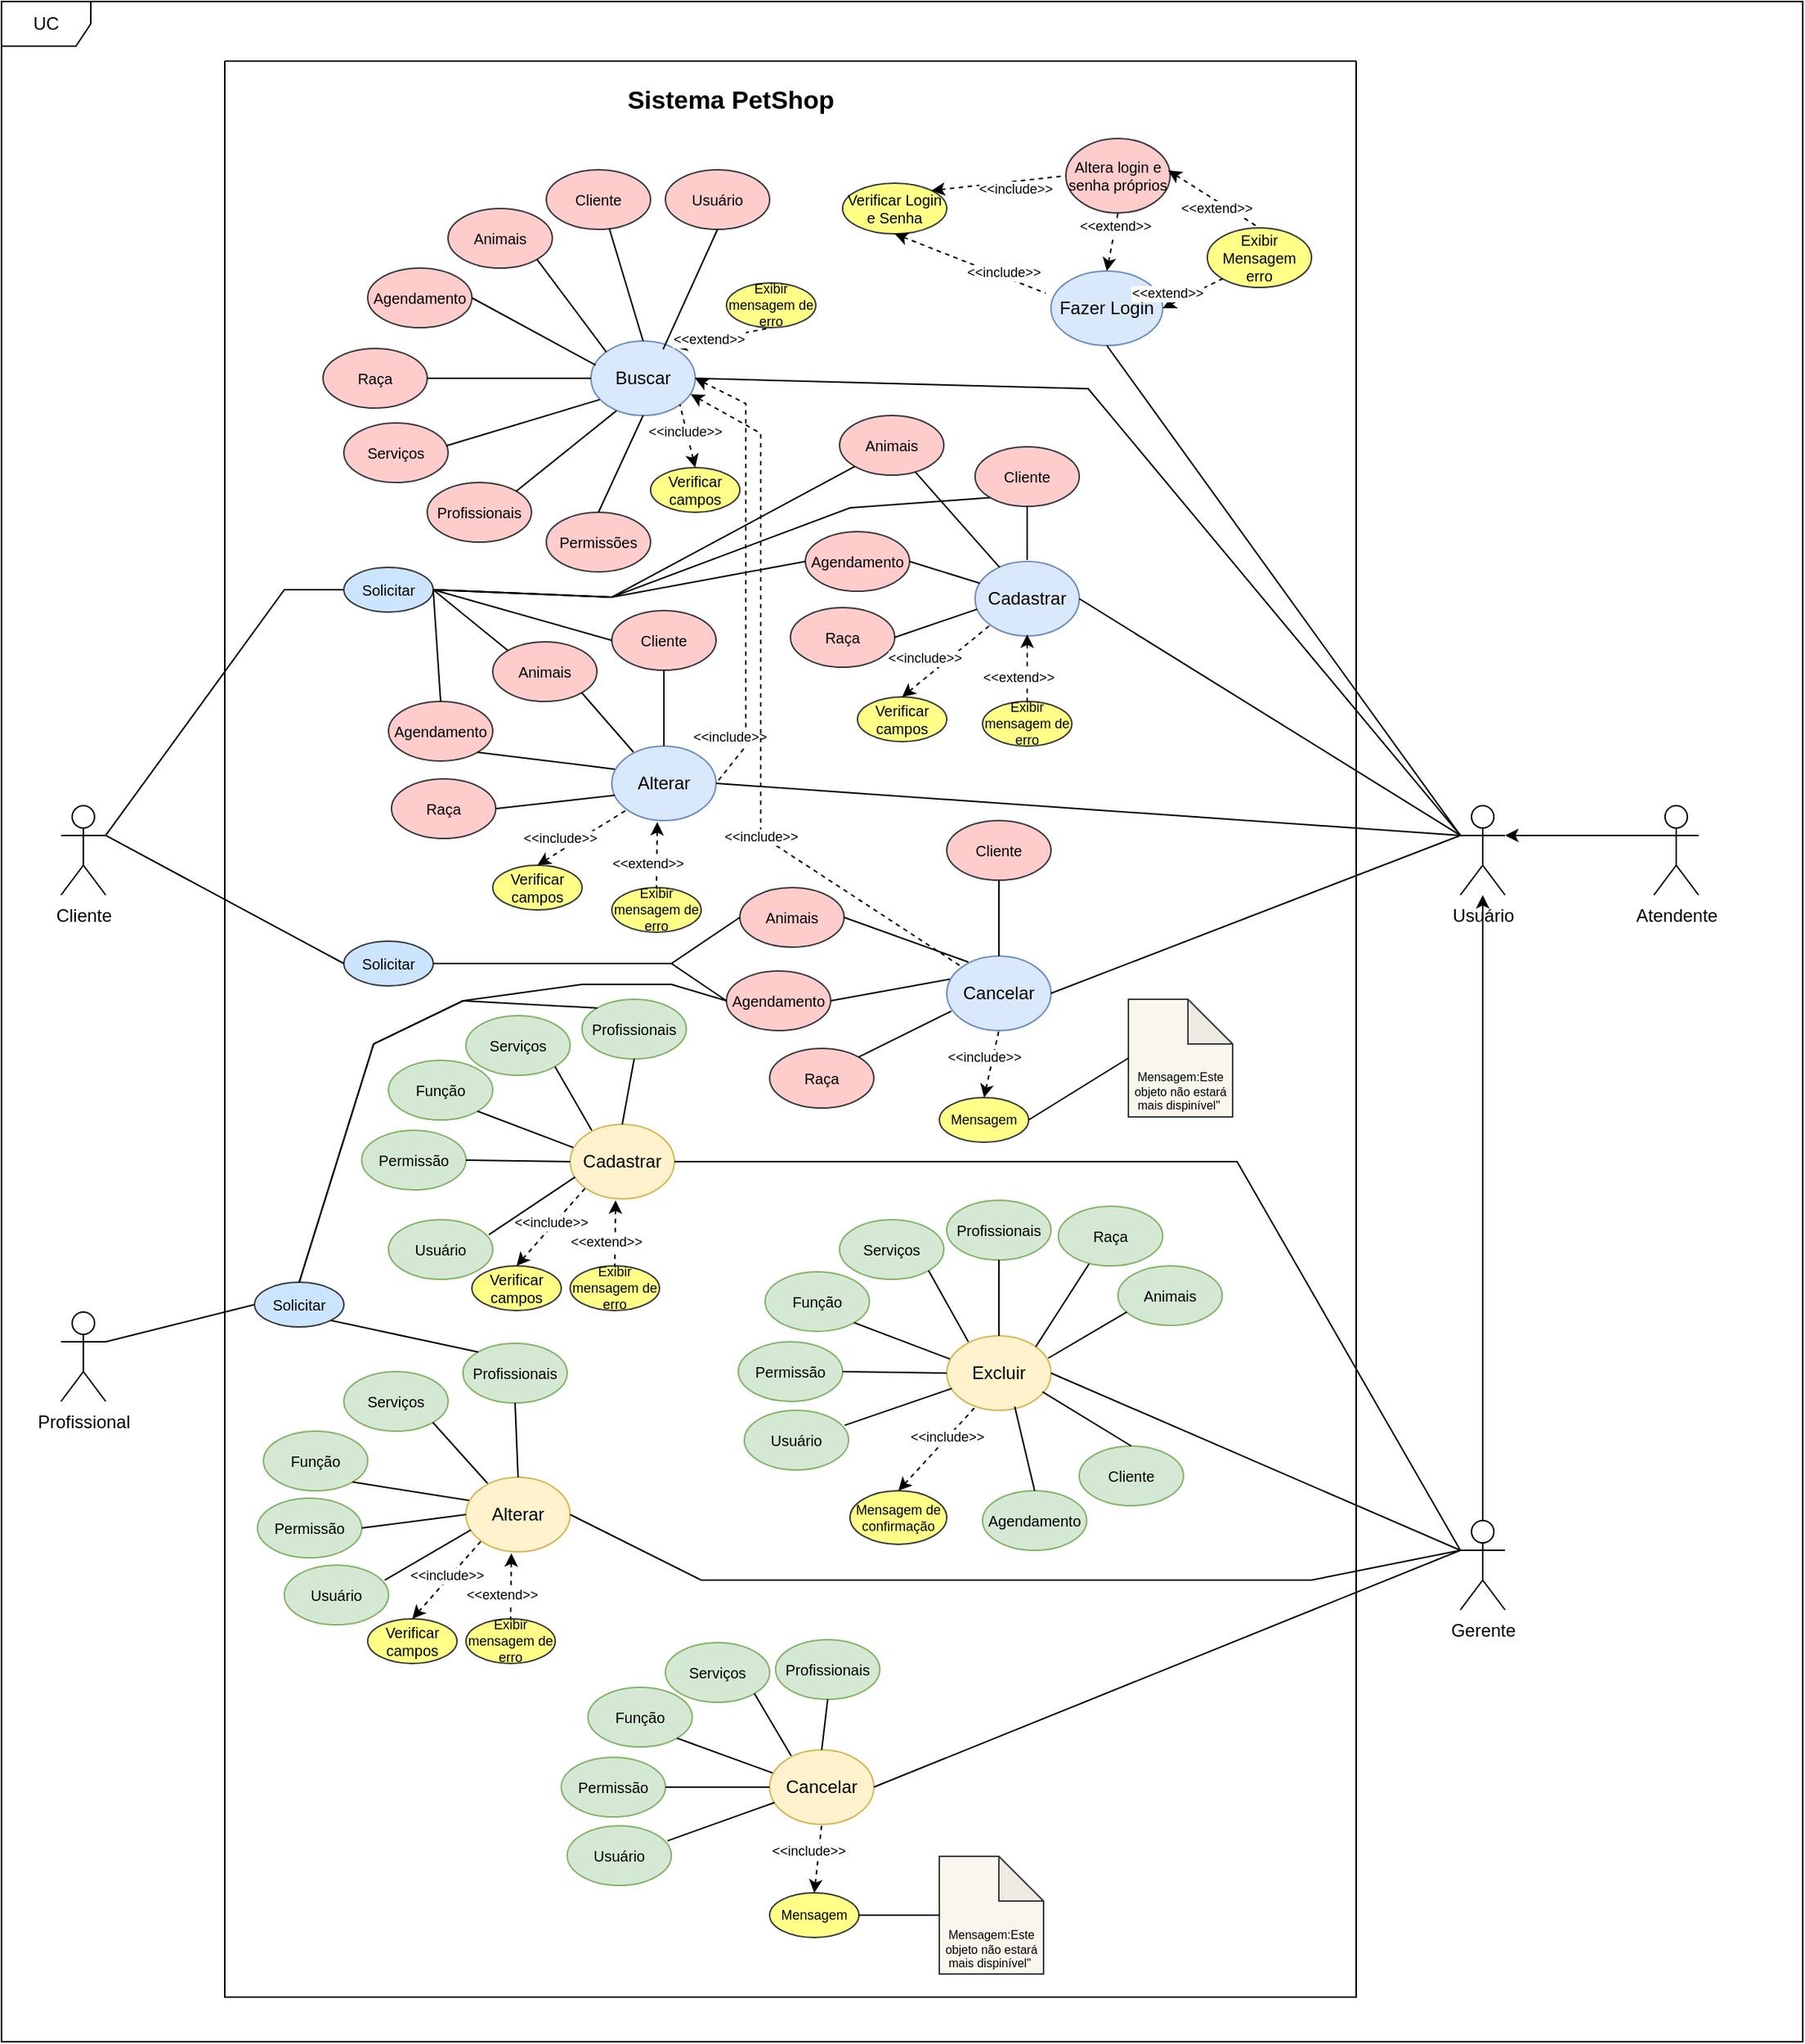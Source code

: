 <mxfile version="21.5.2" type="github">
  <diagram name="Página-1" id="CuC7r4pOjjRUlQ-lIhmT">
    <mxGraphModel dx="2340" dy="2460" grid="1" gridSize="10" guides="1" tooltips="1" connect="1" arrows="1" fold="1" page="1" pageScale="1" pageWidth="827" pageHeight="1169" math="0" shadow="0">
      <root>
        <mxCell id="0" />
        <mxCell id="1" parent="0" />
        <mxCell id="xpIY_kr8TVjr19vdwqUo-1" value="" style="swimlane;startSize=0;verticalAlign=top;" parent="1" vertex="1">
          <mxGeometry x="220" y="-170" width="760" height="1300" as="geometry" />
        </mxCell>
        <mxCell id="xpIY_kr8TVjr19vdwqUo-4" value="&lt;font style=&quot;vertical-align: inherit; font-size: 10px;&quot;&gt;&lt;font style=&quot;vertical-align: inherit; font-size: 10px;&quot;&gt;&lt;font style=&quot;vertical-align: inherit; font-size: 10px;&quot;&gt;&lt;font style=&quot;vertical-align: inherit; font-size: 10px;&quot;&gt;Altera login e senha próprios&lt;/font&gt;&lt;/font&gt;&lt;/font&gt;&lt;/font&gt;" style="ellipse;whiteSpace=wrap;html=1;fontSize=10;fillColor=#ffcccc;strokeColor=#36393d;" parent="xpIY_kr8TVjr19vdwqUo-1" vertex="1">
          <mxGeometry x="565" y="52" width="70" height="50" as="geometry" />
        </mxCell>
        <mxCell id="xpIY_kr8TVjr19vdwqUo-8" value="&lt;font style=&quot;vertical-align: inherit; font-size: 10px;&quot;&gt;&lt;font style=&quot;vertical-align: inherit; font-size: 10px;&quot;&gt;&lt;font style=&quot;vertical-align: inherit; font-size: 10px;&quot;&gt;&lt;font style=&quot;vertical-align: inherit; font-size: 10px;&quot;&gt;Verificar Login e Senha&lt;/font&gt;&lt;/font&gt;&lt;/font&gt;&lt;/font&gt;" style="ellipse;whiteSpace=wrap;html=1;fontSize=10;fillColor=#ffff88;strokeColor=#36393d;" parent="xpIY_kr8TVjr19vdwqUo-1" vertex="1">
          <mxGeometry x="415" y="82" width="70" height="34" as="geometry" />
        </mxCell>
        <mxCell id="xpIY_kr8TVjr19vdwqUo-9" value="&lt;font style=&quot;vertical-align: inherit;&quot;&gt;&lt;font style=&quot;vertical-align: inherit;&quot;&gt;Exibir Mensagem erro&lt;/font&gt;&lt;/font&gt;" style="ellipse;whiteSpace=wrap;html=1;fontSize=10;fillColor=#ffff88;strokeColor=#36393d;" parent="xpIY_kr8TVjr19vdwqUo-1" vertex="1">
          <mxGeometry x="660" y="112" width="70" height="40" as="geometry" />
        </mxCell>
        <mxCell id="xpIY_kr8TVjr19vdwqUo-17" value="" style="endArrow=none;dashed=1;html=1;rounded=0;startArrow=classic;startFill=1;exitX=1;exitY=0;exitDx=0;exitDy=0;entryX=0;entryY=0.5;entryDx=0;entryDy=0;" parent="xpIY_kr8TVjr19vdwqUo-1" source="xpIY_kr8TVjr19vdwqUo-8" target="xpIY_kr8TVjr19vdwqUo-4" edge="1">
          <mxGeometry width="50" height="50" relative="1" as="geometry">
            <mxPoint x="470" y="162" as="sourcePoint" />
            <mxPoint x="552" y="177" as="targetPoint" />
          </mxGeometry>
        </mxCell>
        <mxCell id="xpIY_kr8TVjr19vdwqUo-18" value="&lt;font style=&quot;vertical-align: inherit; font-size: 9px;&quot;&gt;&lt;font style=&quot;vertical-align: inherit; font-size: 9px;&quot;&gt;&lt;font style=&quot;vertical-align: inherit; font-size: 9px;&quot;&gt;&lt;font style=&quot;vertical-align: inherit; font-size: 9px;&quot;&gt;&amp;lt;&amp;lt;include&amp;gt;&amp;gt;&lt;/font&gt;&lt;/font&gt;&lt;/font&gt;&lt;/font&gt;" style="edgeLabel;html=1;align=center;verticalAlign=middle;resizable=0;points=[];fontSize=9;" parent="xpIY_kr8TVjr19vdwqUo-17" vertex="1" connectable="0">
          <mxGeometry x="0.556" y="1" relative="1" as="geometry">
            <mxPoint x="-14" y="8" as="offset" />
          </mxGeometry>
        </mxCell>
        <mxCell id="xpIY_kr8TVjr19vdwqUo-19" value="" style="endArrow=none;dashed=1;html=1;rounded=0;startArrow=classic;startFill=1;exitX=0.982;exitY=0.429;exitDx=0;exitDy=0;exitPerimeter=0;entryX=0.5;entryY=0;entryDx=0;entryDy=0;" parent="xpIY_kr8TVjr19vdwqUo-1" source="xpIY_kr8TVjr19vdwqUo-4" target="xpIY_kr8TVjr19vdwqUo-9" edge="1">
          <mxGeometry width="50" height="50" relative="1" as="geometry">
            <mxPoint x="590" y="162" as="sourcePoint" />
            <mxPoint x="695" y="102" as="targetPoint" />
          </mxGeometry>
        </mxCell>
        <mxCell id="xpIY_kr8TVjr19vdwqUo-20" value="&lt;font style=&quot;vertical-align: inherit; font-size: 9px;&quot;&gt;&lt;font style=&quot;vertical-align: inherit; font-size: 9px;&quot;&gt;&amp;lt;&amp;lt;extend&amp;gt;&amp;gt;&lt;/font&gt;&lt;/font&gt;" style="edgeLabel;html=1;align=center;verticalAlign=middle;resizable=0;points=[];fontSize=9;" parent="xpIY_kr8TVjr19vdwqUo-19" vertex="1" connectable="0">
          <mxGeometry x="0.556" y="1" relative="1" as="geometry">
            <mxPoint x="-16" y="-4" as="offset" />
          </mxGeometry>
        </mxCell>
        <mxCell id="xpIY_kr8TVjr19vdwqUo-21" value="&lt;font style=&quot;vertical-align: inherit;&quot;&gt;&lt;font style=&quot;vertical-align: inherit;&quot;&gt;&lt;font style=&quot;vertical-align: inherit;&quot;&gt;&lt;font style=&quot;vertical-align: inherit;&quot;&gt;Buscar&lt;/font&gt;&lt;/font&gt;&lt;/font&gt;&lt;/font&gt;" style="ellipse;whiteSpace=wrap;html=1;fillColor=#dae8fc;strokeColor=#6c8ebf;" parent="xpIY_kr8TVjr19vdwqUo-1" vertex="1">
          <mxGeometry x="246" y="188" width="70" height="50" as="geometry" />
        </mxCell>
        <mxCell id="xpIY_kr8TVjr19vdwqUo-22" value="&lt;font style=&quot;vertical-align: inherit; font-size: 10px;&quot;&gt;&lt;font style=&quot;vertical-align: inherit; font-size: 10px;&quot;&gt;&lt;font style=&quot;vertical-align: inherit; font-size: 10px;&quot;&gt;&lt;font style=&quot;vertical-align: inherit; font-size: 10px;&quot;&gt;&lt;font style=&quot;vertical-align: inherit;&quot;&gt;&lt;font style=&quot;vertical-align: inherit;&quot;&gt;&lt;font style=&quot;vertical-align: inherit;&quot;&gt;&lt;font style=&quot;vertical-align: inherit;&quot;&gt;Animais&lt;/font&gt;&lt;/font&gt;&lt;/font&gt;&lt;/font&gt;&lt;/font&gt;&lt;/font&gt;&lt;/font&gt;&lt;/font&gt;" style="ellipse;whiteSpace=wrap;html=1;fontSize=10;fillColor=#ffcccc;strokeColor=#36393d;" parent="xpIY_kr8TVjr19vdwqUo-1" vertex="1">
          <mxGeometry x="150" y="99" width="70" height="40" as="geometry" />
        </mxCell>
        <mxCell id="xpIY_kr8TVjr19vdwqUo-24" value="&lt;font style=&quot;vertical-align: inherit; font-size: 10px;&quot;&gt;&lt;font style=&quot;vertical-align: inherit; font-size: 10px;&quot;&gt;&lt;font style=&quot;vertical-align: inherit; font-size: 10px;&quot;&gt;&lt;font style=&quot;vertical-align: inherit; font-size: 10px;&quot;&gt;&lt;font style=&quot;vertical-align: inherit;&quot;&gt;&lt;font style=&quot;vertical-align: inherit;&quot;&gt;Cliente&lt;/font&gt;&lt;/font&gt;&lt;/font&gt;&lt;/font&gt;&lt;/font&gt;&lt;/font&gt;" style="ellipse;whiteSpace=wrap;html=1;fontSize=10;fillColor=#ffcccc;strokeColor=#36393d;" parent="xpIY_kr8TVjr19vdwqUo-1" vertex="1">
          <mxGeometry x="216" y="73" width="70" height="40" as="geometry" />
        </mxCell>
        <mxCell id="xpIY_kr8TVjr19vdwqUo-25" value="&lt;font style=&quot;vertical-align: inherit; font-size: 10px;&quot;&gt;&lt;font style=&quot;vertical-align: inherit; font-size: 10px;&quot;&gt;&lt;font style=&quot;vertical-align: inherit; font-size: 10px;&quot;&gt;&lt;font style=&quot;vertical-align: inherit; font-size: 10px;&quot;&gt;&lt;font style=&quot;vertical-align: inherit;&quot;&gt;&lt;font style=&quot;vertical-align: inherit;&quot;&gt;&lt;font style=&quot;vertical-align: inherit;&quot;&gt;&lt;font style=&quot;vertical-align: inherit;&quot;&gt;Agendamento&lt;/font&gt;&lt;/font&gt;&lt;/font&gt;&lt;/font&gt;&lt;/font&gt;&lt;/font&gt;&lt;/font&gt;&lt;/font&gt;" style="ellipse;whiteSpace=wrap;html=1;fontSize=10;fillColor=#ffcccc;strokeColor=#36393d;" parent="xpIY_kr8TVjr19vdwqUo-1" vertex="1">
          <mxGeometry x="96" y="139" width="70" height="40" as="geometry" />
        </mxCell>
        <mxCell id="xpIY_kr8TVjr19vdwqUo-26" value="&lt;font style=&quot;vertical-align: inherit; font-size: 10px;&quot;&gt;&lt;font style=&quot;vertical-align: inherit; font-size: 10px;&quot;&gt;&lt;font style=&quot;vertical-align: inherit; font-size: 10px;&quot;&gt;&lt;font style=&quot;vertical-align: inherit; font-size: 10px;&quot;&gt;&lt;font style=&quot;vertical-align: inherit;&quot;&gt;&lt;font style=&quot;vertical-align: inherit;&quot;&gt;&lt;font style=&quot;vertical-align: inherit;&quot;&gt;&lt;font style=&quot;vertical-align: inherit;&quot;&gt;&lt;font style=&quot;vertical-align: inherit;&quot;&gt;&lt;font style=&quot;vertical-align: inherit;&quot;&gt;Raça&lt;/font&gt;&lt;/font&gt;&lt;/font&gt;&lt;/font&gt;&lt;/font&gt;&lt;/font&gt;&lt;/font&gt;&lt;/font&gt;&lt;/font&gt;&lt;/font&gt;" style="ellipse;whiteSpace=wrap;html=1;fontSize=10;fillColor=#ffcccc;strokeColor=#36393d;" parent="xpIY_kr8TVjr19vdwqUo-1" vertex="1">
          <mxGeometry x="66" y="193" width="70" height="40" as="geometry" />
        </mxCell>
        <mxCell id="xpIY_kr8TVjr19vdwqUo-27" value="&lt;font style=&quot;vertical-align: inherit; font-size: 10px;&quot;&gt;&lt;font style=&quot;vertical-align: inherit; font-size: 10px;&quot;&gt;&lt;font style=&quot;vertical-align: inherit; font-size: 10px;&quot;&gt;&lt;font style=&quot;vertical-align: inherit; font-size: 10px;&quot;&gt;&lt;font style=&quot;vertical-align: inherit;&quot;&gt;&lt;font style=&quot;vertical-align: inherit;&quot;&gt;&lt;font style=&quot;vertical-align: inherit;&quot;&gt;&lt;font style=&quot;vertical-align: inherit;&quot;&gt;&lt;font style=&quot;vertical-align: inherit;&quot;&gt;&lt;font style=&quot;vertical-align: inherit;&quot;&gt;Serviços&lt;/font&gt;&lt;/font&gt;&lt;/font&gt;&lt;/font&gt;&lt;/font&gt;&lt;/font&gt;&lt;/font&gt;&lt;/font&gt;&lt;/font&gt;&lt;/font&gt;" style="ellipse;whiteSpace=wrap;html=1;fontSize=10;fillColor=#ffcccc;strokeColor=#36393d;" parent="xpIY_kr8TVjr19vdwqUo-1" vertex="1">
          <mxGeometry x="80" y="243" width="70" height="40" as="geometry" />
        </mxCell>
        <mxCell id="xpIY_kr8TVjr19vdwqUo-28" value="&lt;font style=&quot;vertical-align: inherit; font-size: 10px;&quot;&gt;&lt;font style=&quot;vertical-align: inherit; font-size: 10px;&quot;&gt;&lt;font style=&quot;vertical-align: inherit; font-size: 10px;&quot;&gt;&lt;font style=&quot;vertical-align: inherit; font-size: 10px;&quot;&gt;&lt;font style=&quot;vertical-align: inherit;&quot;&gt;&lt;font style=&quot;vertical-align: inherit;&quot;&gt;&lt;font style=&quot;vertical-align: inherit;&quot;&gt;&lt;font style=&quot;vertical-align: inherit;&quot;&gt;&lt;font style=&quot;vertical-align: inherit;&quot;&gt;&lt;font style=&quot;vertical-align: inherit;&quot;&gt;&lt;font style=&quot;vertical-align: inherit;&quot;&gt;&lt;font style=&quot;vertical-align: inherit;&quot;&gt;Profissionais&lt;/font&gt;&lt;/font&gt;&lt;/font&gt;&lt;/font&gt;&lt;/font&gt;&lt;/font&gt;&lt;/font&gt;&lt;/font&gt;&lt;/font&gt;&lt;/font&gt;&lt;/font&gt;&lt;/font&gt;" style="ellipse;whiteSpace=wrap;html=1;fontSize=10;fillColor=#ffcccc;strokeColor=#36393d;" parent="xpIY_kr8TVjr19vdwqUo-1" vertex="1">
          <mxGeometry x="136" y="283" width="70" height="40" as="geometry" />
        </mxCell>
        <mxCell id="xpIY_kr8TVjr19vdwqUo-29" value="&lt;font style=&quot;vertical-align: inherit; font-size: 10px;&quot;&gt;&lt;font style=&quot;vertical-align: inherit; font-size: 10px;&quot;&gt;&lt;font style=&quot;vertical-align: inherit; font-size: 10px;&quot;&gt;&lt;font style=&quot;vertical-align: inherit; font-size: 10px;&quot;&gt;&lt;font style=&quot;vertical-align: inherit;&quot;&gt;&lt;font style=&quot;vertical-align: inherit;&quot;&gt;&lt;font style=&quot;vertical-align: inherit;&quot;&gt;&lt;font style=&quot;vertical-align: inherit;&quot;&gt;&lt;font style=&quot;vertical-align: inherit;&quot;&gt;&lt;font style=&quot;vertical-align: inherit;&quot;&gt;&lt;font style=&quot;vertical-align: inherit;&quot;&gt;&lt;font style=&quot;vertical-align: inherit;&quot;&gt;&lt;font style=&quot;vertical-align: inherit;&quot;&gt;&lt;font style=&quot;vertical-align: inherit;&quot;&gt;&lt;font style=&quot;vertical-align: inherit;&quot;&gt;&lt;font style=&quot;vertical-align: inherit;&quot;&gt;Permissões&lt;/font&gt;&lt;/font&gt;&lt;/font&gt;&lt;/font&gt;&lt;/font&gt;&lt;/font&gt;&lt;/font&gt;&lt;/font&gt;&lt;/font&gt;&lt;/font&gt;&lt;/font&gt;&lt;/font&gt;&lt;/font&gt;&lt;/font&gt;&lt;/font&gt;&lt;/font&gt;" style="ellipse;whiteSpace=wrap;html=1;fontSize=10;fillColor=#ffcccc;strokeColor=#36393d;" parent="xpIY_kr8TVjr19vdwqUo-1" vertex="1">
          <mxGeometry x="216" y="303" width="70" height="40" as="geometry" />
        </mxCell>
        <mxCell id="xpIY_kr8TVjr19vdwqUo-30" value="" style="endArrow=none;html=1;rounded=0;entryX=0.604;entryY=0.984;entryDx=0;entryDy=0;entryPerimeter=0;exitX=0.5;exitY=0;exitDx=0;exitDy=0;" parent="xpIY_kr8TVjr19vdwqUo-1" source="xpIY_kr8TVjr19vdwqUo-21" target="xpIY_kr8TVjr19vdwqUo-24" edge="1">
          <mxGeometry width="50" height="50" relative="1" as="geometry">
            <mxPoint x="246" y="193" as="sourcePoint" />
            <mxPoint x="296" y="143" as="targetPoint" />
          </mxGeometry>
        </mxCell>
        <mxCell id="xpIY_kr8TVjr19vdwqUo-31" value="" style="endArrow=none;html=1;rounded=0;entryX=1;entryY=1;entryDx=0;entryDy=0;exitX=0;exitY=0;exitDx=0;exitDy=0;" parent="xpIY_kr8TVjr19vdwqUo-1" source="xpIY_kr8TVjr19vdwqUo-21" target="xpIY_kr8TVjr19vdwqUo-22" edge="1">
          <mxGeometry width="50" height="50" relative="1" as="geometry">
            <mxPoint x="291" y="193" as="sourcePoint" />
            <mxPoint x="268" y="122" as="targetPoint" />
          </mxGeometry>
        </mxCell>
        <mxCell id="xpIY_kr8TVjr19vdwqUo-32" value="" style="endArrow=none;html=1;rounded=0;entryX=1;entryY=0.5;entryDx=0;entryDy=0;exitX=0.046;exitY=0.324;exitDx=0;exitDy=0;exitPerimeter=0;" parent="xpIY_kr8TVjr19vdwqUo-1" source="xpIY_kr8TVjr19vdwqUo-21" target="xpIY_kr8TVjr19vdwqUo-25" edge="1">
          <mxGeometry width="50" height="50" relative="1" as="geometry">
            <mxPoint x="301" y="203" as="sourcePoint" />
            <mxPoint x="278" y="132" as="targetPoint" />
          </mxGeometry>
        </mxCell>
        <mxCell id="xpIY_kr8TVjr19vdwqUo-33" value="" style="endArrow=none;html=1;rounded=0;entryX=1;entryY=0.5;entryDx=0;entryDy=0;exitX=0;exitY=0.5;exitDx=0;exitDy=0;" parent="xpIY_kr8TVjr19vdwqUo-1" source="xpIY_kr8TVjr19vdwqUo-21" target="xpIY_kr8TVjr19vdwqUo-26" edge="1">
          <mxGeometry width="50" height="50" relative="1" as="geometry">
            <mxPoint x="257" y="215" as="sourcePoint" />
            <mxPoint x="176" y="169" as="targetPoint" />
          </mxGeometry>
        </mxCell>
        <mxCell id="xpIY_kr8TVjr19vdwqUo-34" value="" style="endArrow=none;html=1;rounded=0;entryX=0.981;entryY=0.385;entryDx=0;entryDy=0;exitX=0.084;exitY=0.786;exitDx=0;exitDy=0;exitPerimeter=0;entryPerimeter=0;" parent="xpIY_kr8TVjr19vdwqUo-1" source="xpIY_kr8TVjr19vdwqUo-21" target="xpIY_kr8TVjr19vdwqUo-27" edge="1">
          <mxGeometry width="50" height="50" relative="1" as="geometry">
            <mxPoint x="267" y="225" as="sourcePoint" />
            <mxPoint x="186" y="179" as="targetPoint" />
          </mxGeometry>
        </mxCell>
        <mxCell id="xpIY_kr8TVjr19vdwqUo-35" value="" style="endArrow=none;html=1;rounded=0;entryX=1;entryY=0;entryDx=0;entryDy=0;exitX=0.244;exitY=0.936;exitDx=0;exitDy=0;exitPerimeter=0;" parent="xpIY_kr8TVjr19vdwqUo-1" source="xpIY_kr8TVjr19vdwqUo-21" target="xpIY_kr8TVjr19vdwqUo-28" edge="1">
          <mxGeometry width="50" height="50" relative="1" as="geometry">
            <mxPoint x="277" y="235" as="sourcePoint" />
            <mxPoint x="196" y="189" as="targetPoint" />
          </mxGeometry>
        </mxCell>
        <mxCell id="xpIY_kr8TVjr19vdwqUo-36" value="" style="endArrow=none;html=1;rounded=0;entryX=0.5;entryY=0;entryDx=0;entryDy=0;exitX=0.5;exitY=1;exitDx=0;exitDy=0;" parent="xpIY_kr8TVjr19vdwqUo-1" source="xpIY_kr8TVjr19vdwqUo-21" target="xpIY_kr8TVjr19vdwqUo-29" edge="1">
          <mxGeometry width="50" height="50" relative="1" as="geometry">
            <mxPoint x="287" y="245" as="sourcePoint" />
            <mxPoint x="206" y="199" as="targetPoint" />
          </mxGeometry>
        </mxCell>
        <mxCell id="xpIY_kr8TVjr19vdwqUo-37" value="&lt;font style=&quot;vertical-align: inherit; font-size: 10px;&quot;&gt;&lt;font style=&quot;vertical-align: inherit; font-size: 10px;&quot;&gt;&lt;font style=&quot;vertical-align: inherit; font-size: 10px;&quot;&gt;&lt;font style=&quot;vertical-align: inherit; font-size: 10px;&quot;&gt;&lt;font style=&quot;vertical-align: inherit;&quot;&gt;&lt;font style=&quot;vertical-align: inherit;&quot;&gt;&lt;font style=&quot;vertical-align: inherit;&quot;&gt;&lt;font style=&quot;vertical-align: inherit;&quot;&gt;&lt;font style=&quot;vertical-align: inherit;&quot;&gt;&lt;font style=&quot;vertical-align: inherit;&quot;&gt;&lt;font style=&quot;vertical-align: inherit;&quot;&gt;&lt;font style=&quot;vertical-align: inherit;&quot;&gt;&lt;font style=&quot;vertical-align: inherit;&quot;&gt;&lt;font style=&quot;vertical-align: inherit;&quot;&gt;&lt;font style=&quot;vertical-align: inherit;&quot;&gt;&lt;font style=&quot;vertical-align: inherit;&quot;&gt;&lt;font style=&quot;vertical-align: inherit;&quot;&gt;&lt;font style=&quot;vertical-align: inherit;&quot;&gt;Verificar campos&lt;/font&gt;&lt;/font&gt;&lt;/font&gt;&lt;/font&gt;&lt;/font&gt;&lt;/font&gt;&lt;/font&gt;&lt;/font&gt;&lt;/font&gt;&lt;/font&gt;&lt;/font&gt;&lt;/font&gt;&lt;/font&gt;&lt;/font&gt;&lt;/font&gt;&lt;/font&gt;&lt;/font&gt;&lt;/font&gt;" style="ellipse;whiteSpace=wrap;html=1;fontSize=10;fillColor=#ffff88;strokeColor=#36393d;" parent="xpIY_kr8TVjr19vdwqUo-1" vertex="1">
          <mxGeometry x="286" y="273" width="60" height="30" as="geometry" />
        </mxCell>
        <mxCell id="xpIY_kr8TVjr19vdwqUo-39" value="&lt;font style=&quot;vertical-align: inherit; font-size: 9px;&quot;&gt;&lt;font style=&quot;vertical-align: inherit; font-size: 9px;&quot;&gt;&lt;font style=&quot;vertical-align: inherit; font-size: 9px;&quot;&gt;&lt;font style=&quot;vertical-align: inherit; font-size: 9px;&quot;&gt;&lt;font style=&quot;vertical-align: inherit; font-size: 9px;&quot;&gt;&lt;font style=&quot;vertical-align: inherit; font-size: 9px;&quot;&gt;&lt;font style=&quot;vertical-align: inherit; font-size: 9px;&quot;&gt;&lt;font style=&quot;vertical-align: inherit; font-size: 9px;&quot;&gt;&lt;font style=&quot;vertical-align: inherit; font-size: 9px;&quot;&gt;&lt;font style=&quot;vertical-align: inherit; font-size: 9px;&quot;&gt;&lt;font style=&quot;vertical-align: inherit; font-size: 9px;&quot;&gt;&lt;font style=&quot;vertical-align: inherit; font-size: 9px;&quot;&gt;&lt;font style=&quot;vertical-align: inherit; font-size: 9px;&quot;&gt;&lt;font style=&quot;vertical-align: inherit; font-size: 9px;&quot;&gt;&lt;font style=&quot;vertical-align: inherit; font-size: 9px;&quot;&gt;&lt;font style=&quot;vertical-align: inherit; font-size: 9px;&quot;&gt;&lt;font style=&quot;vertical-align: inherit; font-size: 9px;&quot;&gt;&lt;font style=&quot;vertical-align: inherit; font-size: 9px;&quot;&gt;&lt;font style=&quot;vertical-align: inherit; font-size: 9px;&quot;&gt;&lt;font style=&quot;vertical-align: inherit; font-size: 9px;&quot;&gt;Exibir mensagem de erro&lt;/font&gt;&lt;/font&gt;&lt;/font&gt;&lt;/font&gt;&lt;/font&gt;&lt;/font&gt;&lt;/font&gt;&lt;/font&gt;&lt;/font&gt;&lt;/font&gt;&lt;/font&gt;&lt;/font&gt;&lt;/font&gt;&lt;/font&gt;&lt;/font&gt;&lt;/font&gt;&lt;/font&gt;&lt;/font&gt;&lt;/font&gt;&lt;/font&gt;" style="ellipse;whiteSpace=wrap;html=1;fontSize=9;fillColor=#ffff88;strokeColor=#36393d;" parent="xpIY_kr8TVjr19vdwqUo-1" vertex="1">
          <mxGeometry x="337" y="149" width="60" height="30" as="geometry" />
        </mxCell>
        <mxCell id="xpIY_kr8TVjr19vdwqUo-7" value="&lt;font style=&quot;vertical-align: inherit;&quot;&gt;&lt;font style=&quot;vertical-align: inherit;&quot;&gt;Fazer Login&lt;/font&gt;&lt;/font&gt;" style="ellipse;whiteSpace=wrap;html=1;fillColor=#dae8fc;strokeColor=#6c8ebf;" parent="xpIY_kr8TVjr19vdwqUo-1" vertex="1">
          <mxGeometry x="555" y="141" width="75" height="50" as="geometry" />
        </mxCell>
        <mxCell id="xpIY_kr8TVjr19vdwqUo-10" value="" style="endArrow=none;dashed=1;html=1;rounded=0;startArrow=classic;startFill=1;exitX=0.5;exitY=0;exitDx=0;exitDy=0;entryX=0.5;entryY=1;entryDx=0;entryDy=0;" parent="xpIY_kr8TVjr19vdwqUo-1" source="xpIY_kr8TVjr19vdwqUo-7" target="xpIY_kr8TVjr19vdwqUo-4" edge="1">
          <mxGeometry width="50" height="50" relative="1" as="geometry">
            <mxPoint x="505" y="156" as="sourcePoint" />
            <mxPoint x="550" y="106" as="targetPoint" />
          </mxGeometry>
        </mxCell>
        <mxCell id="xpIY_kr8TVjr19vdwqUo-12" value="&lt;font style=&quot;vertical-align: inherit; font-size: 9px;&quot;&gt;&lt;font style=&quot;vertical-align: inherit; font-size: 9px;&quot;&gt;&amp;lt;&amp;lt;extend&amp;gt;&amp;gt;&lt;/font&gt;&lt;/font&gt;" style="edgeLabel;html=1;align=center;verticalAlign=middle;resizable=0;points=[];fontSize=9;" parent="xpIY_kr8TVjr19vdwqUo-10" vertex="1" connectable="0">
          <mxGeometry x="0.556" y="1" relative="1" as="geometry">
            <mxPoint as="offset" />
          </mxGeometry>
        </mxCell>
        <mxCell id="xpIY_kr8TVjr19vdwqUo-13" value="" style="endArrow=none;dashed=1;html=1;rounded=0;startArrow=classic;startFill=1;exitX=0.5;exitY=1;exitDx=0;exitDy=0;entryX=-0.047;entryY=0.297;entryDx=0;entryDy=0;entryPerimeter=0;" parent="xpIY_kr8TVjr19vdwqUo-1" source="xpIY_kr8TVjr19vdwqUo-8" target="xpIY_kr8TVjr19vdwqUo-7" edge="1">
          <mxGeometry width="50" height="50" relative="1" as="geometry">
            <mxPoint x="560" y="142" as="sourcePoint" />
            <mxPoint x="560" y="106" as="targetPoint" />
          </mxGeometry>
        </mxCell>
        <mxCell id="xpIY_kr8TVjr19vdwqUo-14" value="&lt;font style=&quot;vertical-align: inherit; font-size: 9px;&quot;&gt;&lt;font style=&quot;vertical-align: inherit; font-size: 9px;&quot;&gt;&lt;font style=&quot;vertical-align: inherit; font-size: 9px;&quot;&gt;&lt;font style=&quot;vertical-align: inherit; font-size: 9px;&quot;&gt;&amp;lt;&amp;lt;include&amp;gt;&amp;gt;&lt;/font&gt;&lt;/font&gt;&lt;/font&gt;&lt;/font&gt;" style="edgeLabel;html=1;align=center;verticalAlign=middle;resizable=0;points=[];fontSize=9;" parent="xpIY_kr8TVjr19vdwqUo-13" vertex="1" connectable="0">
          <mxGeometry x="0.556" y="1" relative="1" as="geometry">
            <mxPoint x="-7" y="-4" as="offset" />
          </mxGeometry>
        </mxCell>
        <mxCell id="xpIY_kr8TVjr19vdwqUo-15" value="" style="endArrow=none;dashed=1;html=1;rounded=0;startArrow=classic;startFill=1;exitX=1;exitY=0.5;exitDx=0;exitDy=0;entryX=0;entryY=1;entryDx=0;entryDy=0;" parent="xpIY_kr8TVjr19vdwqUo-1" source="xpIY_kr8TVjr19vdwqUo-7" target="xpIY_kr8TVjr19vdwqUo-9" edge="1">
          <mxGeometry width="50" height="50" relative="1" as="geometry">
            <mxPoint x="560" y="142" as="sourcePoint" />
            <mxPoint x="720" y="136" as="targetPoint" />
          </mxGeometry>
        </mxCell>
        <mxCell id="xpIY_kr8TVjr19vdwqUo-16" value="&lt;font style=&quot;vertical-align: inherit; font-size: 9px;&quot;&gt;&lt;font style=&quot;vertical-align: inherit; font-size: 9px;&quot;&gt;&amp;lt;&amp;lt;extend&amp;gt;&amp;gt;&lt;/font&gt;&lt;/font&gt;" style="edgeLabel;html=1;align=center;verticalAlign=middle;resizable=0;points=[];fontSize=9;" parent="xpIY_kr8TVjr19vdwqUo-15" vertex="1" connectable="0">
          <mxGeometry x="0.556" y="1" relative="1" as="geometry">
            <mxPoint x="-28" y="6" as="offset" />
          </mxGeometry>
        </mxCell>
        <mxCell id="xpIY_kr8TVjr19vdwqUo-40" value="" style="endArrow=none;dashed=1;html=1;rounded=0;startArrow=classic;startFill=1;exitX=0.5;exitY=0;exitDx=0;exitDy=0;entryX=1;entryY=1;entryDx=0;entryDy=0;" parent="xpIY_kr8TVjr19vdwqUo-1" source="xpIY_kr8TVjr19vdwqUo-37" target="xpIY_kr8TVjr19vdwqUo-21" edge="1">
          <mxGeometry width="50" height="50" relative="1" as="geometry">
            <mxPoint x="411" y="97" as="sourcePoint" />
            <mxPoint x="513" y="148" as="targetPoint" />
          </mxGeometry>
        </mxCell>
        <mxCell id="xpIY_kr8TVjr19vdwqUo-41" value="&lt;font style=&quot;vertical-align: inherit; font-size: 9px;&quot;&gt;&lt;font style=&quot;vertical-align: inherit; font-size: 9px;&quot;&gt;&lt;font style=&quot;vertical-align: inherit; font-size: 9px;&quot;&gt;&lt;font style=&quot;vertical-align: inherit; font-size: 9px;&quot;&gt;&amp;lt;&amp;lt;include&amp;gt;&amp;gt;&lt;/font&gt;&lt;/font&gt;&lt;/font&gt;&lt;/font&gt;" style="edgeLabel;html=1;align=center;verticalAlign=middle;resizable=0;points=[];fontSize=9;" parent="xpIY_kr8TVjr19vdwqUo-40" vertex="1" connectable="0">
          <mxGeometry x="0.556" y="1" relative="1" as="geometry">
            <mxPoint x="2" y="9" as="offset" />
          </mxGeometry>
        </mxCell>
        <mxCell id="xpIY_kr8TVjr19vdwqUo-42" value="" style="endArrow=none;dashed=1;html=1;rounded=0;startArrow=classic;startFill=1;exitX=0.795;exitY=0.08;exitDx=0;exitDy=0;entryX=0.5;entryY=1;entryDx=0;entryDy=0;exitPerimeter=0;" parent="xpIY_kr8TVjr19vdwqUo-1" source="xpIY_kr8TVjr19vdwqUo-21" target="xpIY_kr8TVjr19vdwqUo-39" edge="1">
          <mxGeometry width="50" height="50" relative="1" as="geometry">
            <mxPoint x="586" y="158" as="sourcePoint" />
            <mxPoint x="681" y="117" as="targetPoint" />
          </mxGeometry>
        </mxCell>
        <mxCell id="xpIY_kr8TVjr19vdwqUo-43" value="&lt;font style=&quot;vertical-align: inherit; font-size: 9px;&quot;&gt;&lt;font style=&quot;vertical-align: inherit; font-size: 9px;&quot;&gt;&amp;lt;&amp;lt;extend&amp;gt;&amp;gt;&lt;/font&gt;&lt;/font&gt;" style="edgeLabel;html=1;align=center;verticalAlign=middle;resizable=0;points=[];fontSize=9;" parent="xpIY_kr8TVjr19vdwqUo-42" vertex="1" connectable="0">
          <mxGeometry x="0.556" y="1" relative="1" as="geometry">
            <mxPoint x="-28" y="6" as="offset" />
          </mxGeometry>
        </mxCell>
        <mxCell id="xpIY_kr8TVjr19vdwqUo-46" value="&lt;font style=&quot;vertical-align: inherit;&quot;&gt;&lt;font style=&quot;vertical-align: inherit;&quot;&gt;&lt;font style=&quot;vertical-align: inherit;&quot;&gt;&lt;font style=&quot;vertical-align: inherit;&quot;&gt;Cadastrar&lt;/font&gt;&lt;/font&gt;&lt;/font&gt;&lt;/font&gt;" style="ellipse;whiteSpace=wrap;html=1;fillColor=#dae8fc;strokeColor=#6c8ebf;" parent="xpIY_kr8TVjr19vdwqUo-1" vertex="1">
          <mxGeometry x="504" y="336" width="70" height="50" as="geometry" />
        </mxCell>
        <mxCell id="xpIY_kr8TVjr19vdwqUo-47" value="&lt;font style=&quot;vertical-align: inherit; font-size: 10px;&quot;&gt;&lt;font style=&quot;vertical-align: inherit; font-size: 10px;&quot;&gt;&lt;font style=&quot;vertical-align: inherit; font-size: 10px;&quot;&gt;&lt;font style=&quot;vertical-align: inherit; font-size: 10px;&quot;&gt;&lt;font style=&quot;vertical-align: inherit;&quot;&gt;&lt;font style=&quot;vertical-align: inherit;&quot;&gt;Cliente&lt;/font&gt;&lt;/font&gt;&lt;/font&gt;&lt;/font&gt;&lt;/font&gt;&lt;/font&gt;" style="ellipse;whiteSpace=wrap;html=1;fontSize=10;fillColor=#ffcccc;strokeColor=#36393d;" parent="xpIY_kr8TVjr19vdwqUo-1" vertex="1">
          <mxGeometry x="504" y="259" width="70" height="40" as="geometry" />
        </mxCell>
        <mxCell id="xpIY_kr8TVjr19vdwqUo-48" value="&lt;font style=&quot;vertical-align: inherit; font-size: 10px;&quot;&gt;&lt;font style=&quot;vertical-align: inherit; font-size: 10px;&quot;&gt;&lt;font style=&quot;vertical-align: inherit; font-size: 10px;&quot;&gt;&lt;font style=&quot;vertical-align: inherit; font-size: 10px;&quot;&gt;&lt;font style=&quot;vertical-align: inherit;&quot;&gt;&lt;font style=&quot;vertical-align: inherit;&quot;&gt;&lt;font style=&quot;vertical-align: inherit;&quot;&gt;&lt;font style=&quot;vertical-align: inherit;&quot;&gt;Animais&lt;/font&gt;&lt;/font&gt;&lt;/font&gt;&lt;/font&gt;&lt;/font&gt;&lt;/font&gt;&lt;/font&gt;&lt;/font&gt;" style="ellipse;whiteSpace=wrap;html=1;fontSize=10;fillColor=#ffcccc;strokeColor=#36393d;" parent="xpIY_kr8TVjr19vdwqUo-1" vertex="1">
          <mxGeometry x="413" y="238" width="70" height="40" as="geometry" />
        </mxCell>
        <mxCell id="xpIY_kr8TVjr19vdwqUo-49" value="&lt;font style=&quot;vertical-align: inherit; font-size: 10px;&quot;&gt;&lt;font style=&quot;vertical-align: inherit; font-size: 10px;&quot;&gt;&lt;font style=&quot;vertical-align: inherit; font-size: 10px;&quot;&gt;&lt;font style=&quot;vertical-align: inherit; font-size: 10px;&quot;&gt;&lt;font style=&quot;vertical-align: inherit;&quot;&gt;&lt;font style=&quot;vertical-align: inherit;&quot;&gt;&lt;font style=&quot;vertical-align: inherit;&quot;&gt;&lt;font style=&quot;vertical-align: inherit;&quot;&gt;Agendamento&lt;/font&gt;&lt;/font&gt;&lt;/font&gt;&lt;/font&gt;&lt;/font&gt;&lt;/font&gt;&lt;/font&gt;&lt;/font&gt;" style="ellipse;whiteSpace=wrap;html=1;fontSize=10;fillColor=#ffcccc;strokeColor=#36393d;" parent="xpIY_kr8TVjr19vdwqUo-1" vertex="1">
          <mxGeometry x="390" y="316" width="70" height="40" as="geometry" />
        </mxCell>
        <mxCell id="xpIY_kr8TVjr19vdwqUo-50" value="&lt;font style=&quot;vertical-align: inherit; font-size: 10px;&quot;&gt;&lt;font style=&quot;vertical-align: inherit; font-size: 10px;&quot;&gt;&lt;font style=&quot;vertical-align: inherit; font-size: 10px;&quot;&gt;&lt;font style=&quot;vertical-align: inherit; font-size: 10px;&quot;&gt;&lt;font style=&quot;vertical-align: inherit;&quot;&gt;&lt;font style=&quot;vertical-align: inherit;&quot;&gt;&lt;font style=&quot;vertical-align: inherit;&quot;&gt;&lt;font style=&quot;vertical-align: inherit;&quot;&gt;&lt;font style=&quot;vertical-align: inherit;&quot;&gt;&lt;font style=&quot;vertical-align: inherit;&quot;&gt;Raça&lt;/font&gt;&lt;/font&gt;&lt;/font&gt;&lt;/font&gt;&lt;/font&gt;&lt;/font&gt;&lt;/font&gt;&lt;/font&gt;&lt;/font&gt;&lt;/font&gt;" style="ellipse;whiteSpace=wrap;html=1;fontSize=10;fillColor=#ffcccc;strokeColor=#36393d;" parent="xpIY_kr8TVjr19vdwqUo-1" vertex="1">
          <mxGeometry x="380" y="367" width="70" height="40" as="geometry" />
        </mxCell>
        <mxCell id="xpIY_kr8TVjr19vdwqUo-51" value="&lt;font style=&quot;vertical-align: inherit; font-size: 10px;&quot;&gt;&lt;font style=&quot;vertical-align: inherit; font-size: 10px;&quot;&gt;&lt;font style=&quot;vertical-align: inherit; font-size: 10px;&quot;&gt;&lt;font style=&quot;vertical-align: inherit; font-size: 10px;&quot;&gt;&lt;font style=&quot;vertical-align: inherit;&quot;&gt;&lt;font style=&quot;vertical-align: inherit;&quot;&gt;&lt;font style=&quot;vertical-align: inherit;&quot;&gt;&lt;font style=&quot;vertical-align: inherit;&quot;&gt;&lt;font style=&quot;vertical-align: inherit;&quot;&gt;&lt;font style=&quot;vertical-align: inherit;&quot;&gt;&lt;font style=&quot;vertical-align: inherit;&quot;&gt;&lt;font style=&quot;vertical-align: inherit;&quot;&gt;&lt;font style=&quot;vertical-align: inherit;&quot;&gt;&lt;font style=&quot;vertical-align: inherit;&quot;&gt;&lt;font style=&quot;vertical-align: inherit;&quot;&gt;&lt;font style=&quot;vertical-align: inherit;&quot;&gt;&lt;font style=&quot;vertical-align: inherit;&quot;&gt;&lt;font style=&quot;vertical-align: inherit;&quot;&gt;Verificar campos&lt;/font&gt;&lt;/font&gt;&lt;/font&gt;&lt;/font&gt;&lt;/font&gt;&lt;/font&gt;&lt;/font&gt;&lt;/font&gt;&lt;/font&gt;&lt;/font&gt;&lt;/font&gt;&lt;/font&gt;&lt;/font&gt;&lt;/font&gt;&lt;/font&gt;&lt;/font&gt;&lt;/font&gt;&lt;/font&gt;" style="ellipse;whiteSpace=wrap;html=1;fontSize=10;fillColor=#ffff88;strokeColor=#36393d;" parent="xpIY_kr8TVjr19vdwqUo-1" vertex="1">
          <mxGeometry x="425" y="427" width="60" height="30" as="geometry" />
        </mxCell>
        <mxCell id="xpIY_kr8TVjr19vdwqUo-52" value="" style="endArrow=none;dashed=1;html=1;rounded=0;startArrow=classic;startFill=1;exitX=0.5;exitY=0;exitDx=0;exitDy=0;entryX=0;entryY=1;entryDx=0;entryDy=0;" parent="xpIY_kr8TVjr19vdwqUo-1" source="xpIY_kr8TVjr19vdwqUo-51" target="xpIY_kr8TVjr19vdwqUo-46" edge="1">
          <mxGeometry width="50" height="50" relative="1" as="geometry">
            <mxPoint x="544" y="221" as="sourcePoint" />
            <mxPoint x="539" y="385" as="targetPoint" />
          </mxGeometry>
        </mxCell>
        <mxCell id="xpIY_kr8TVjr19vdwqUo-53" value="&lt;font style=&quot;vertical-align: inherit; font-size: 9px;&quot;&gt;&lt;font style=&quot;vertical-align: inherit; font-size: 9px;&quot;&gt;&lt;font style=&quot;vertical-align: inherit; font-size: 9px;&quot;&gt;&lt;font style=&quot;vertical-align: inherit; font-size: 9px;&quot;&gt;&amp;lt;&amp;lt;include&amp;gt;&amp;gt;&lt;/font&gt;&lt;/font&gt;&lt;/font&gt;&lt;/font&gt;" style="edgeLabel;html=1;align=center;verticalAlign=middle;resizable=0;points=[];fontSize=9;" parent="xpIY_kr8TVjr19vdwqUo-52" vertex="1" connectable="0">
          <mxGeometry x="0.556" y="1" relative="1" as="geometry">
            <mxPoint x="-31" y="12" as="offset" />
          </mxGeometry>
        </mxCell>
        <mxCell id="xpIY_kr8TVjr19vdwqUo-54" value="&lt;font style=&quot;vertical-align: inherit; font-size: 9px;&quot;&gt;&lt;font style=&quot;vertical-align: inherit; font-size: 9px;&quot;&gt;&lt;font style=&quot;vertical-align: inherit; font-size: 9px;&quot;&gt;&lt;font style=&quot;vertical-align: inherit; font-size: 9px;&quot;&gt;&lt;font style=&quot;vertical-align: inherit; font-size: 9px;&quot;&gt;&lt;font style=&quot;vertical-align: inherit; font-size: 9px;&quot;&gt;&lt;font style=&quot;vertical-align: inherit; font-size: 9px;&quot;&gt;&lt;font style=&quot;vertical-align: inherit; font-size: 9px;&quot;&gt;&lt;font style=&quot;vertical-align: inherit; font-size: 9px;&quot;&gt;&lt;font style=&quot;vertical-align: inherit; font-size: 9px;&quot;&gt;&lt;font style=&quot;vertical-align: inherit; font-size: 9px;&quot;&gt;&lt;font style=&quot;vertical-align: inherit; font-size: 9px;&quot;&gt;&lt;font style=&quot;vertical-align: inherit; font-size: 9px;&quot;&gt;&lt;font style=&quot;vertical-align: inherit; font-size: 9px;&quot;&gt;&lt;font style=&quot;vertical-align: inherit; font-size: 9px;&quot;&gt;&lt;font style=&quot;vertical-align: inherit; font-size: 9px;&quot;&gt;&lt;font style=&quot;vertical-align: inherit; font-size: 9px;&quot;&gt;&lt;font style=&quot;vertical-align: inherit; font-size: 9px;&quot;&gt;&lt;font style=&quot;vertical-align: inherit; font-size: 9px;&quot;&gt;&lt;font style=&quot;vertical-align: inherit; font-size: 9px;&quot;&gt;Exibir mensagem de erro&lt;/font&gt;&lt;/font&gt;&lt;/font&gt;&lt;/font&gt;&lt;/font&gt;&lt;/font&gt;&lt;/font&gt;&lt;/font&gt;&lt;/font&gt;&lt;/font&gt;&lt;/font&gt;&lt;/font&gt;&lt;/font&gt;&lt;/font&gt;&lt;/font&gt;&lt;/font&gt;&lt;/font&gt;&lt;/font&gt;&lt;/font&gt;&lt;/font&gt;" style="ellipse;whiteSpace=wrap;html=1;fontSize=9;fillColor=#ffff88;strokeColor=#36393d;" parent="xpIY_kr8TVjr19vdwqUo-1" vertex="1">
          <mxGeometry x="509" y="430" width="60" height="30" as="geometry" />
        </mxCell>
        <mxCell id="xpIY_kr8TVjr19vdwqUo-55" value="" style="endArrow=none;dashed=1;html=1;rounded=0;startArrow=classic;startFill=1;exitX=0.5;exitY=1;exitDx=0;exitDy=0;entryX=0.5;entryY=0;entryDx=0;entryDy=0;" parent="xpIY_kr8TVjr19vdwqUo-1" target="xpIY_kr8TVjr19vdwqUo-54" edge="1">
          <mxGeometry width="50" height="50" relative="1" as="geometry">
            <mxPoint x="539" y="385" as="sourcePoint" />
            <mxPoint x="864" y="421" as="targetPoint" />
          </mxGeometry>
        </mxCell>
        <mxCell id="xpIY_kr8TVjr19vdwqUo-56" value="&lt;font style=&quot;vertical-align: inherit; font-size: 9px;&quot;&gt;&lt;font style=&quot;vertical-align: inherit; font-size: 9px;&quot;&gt;&amp;lt;&amp;lt;extend&amp;gt;&amp;gt;&lt;/font&gt;&lt;/font&gt;" style="edgeLabel;html=1;align=center;verticalAlign=middle;resizable=0;points=[];fontSize=9;" parent="xpIY_kr8TVjr19vdwqUo-55" vertex="1" connectable="0">
          <mxGeometry x="0.556" y="1" relative="1" as="geometry">
            <mxPoint x="-7" y="-6" as="offset" />
          </mxGeometry>
        </mxCell>
        <mxCell id="xpIY_kr8TVjr19vdwqUo-57" value="" style="endArrow=none;html=1;rounded=0;entryX=0.02;entryY=0.641;entryDx=0;entryDy=0;exitX=1;exitY=0.5;exitDx=0;exitDy=0;entryPerimeter=0;" parent="xpIY_kr8TVjr19vdwqUo-1" source="xpIY_kr8TVjr19vdwqUo-50" target="xpIY_kr8TVjr19vdwqUo-46" edge="1">
          <mxGeometry width="50" height="50" relative="1" as="geometry">
            <mxPoint x="429" y="374" as="sourcePoint" />
            <mxPoint x="504.0" y="360" as="targetPoint" />
          </mxGeometry>
        </mxCell>
        <mxCell id="xpIY_kr8TVjr19vdwqUo-58" value="" style="endArrow=none;html=1;rounded=0;exitX=1;exitY=0.5;exitDx=0;exitDy=0;entryX=0.045;entryY=0.293;entryDx=0;entryDy=0;entryPerimeter=0;" parent="xpIY_kr8TVjr19vdwqUo-1" source="xpIY_kr8TVjr19vdwqUo-49" target="xpIY_kr8TVjr19vdwqUo-46" edge="1">
          <mxGeometry width="50" height="50" relative="1" as="geometry">
            <mxPoint x="429" y="365" as="sourcePoint" />
            <mxPoint x="513.725" y="342.706" as="targetPoint" />
          </mxGeometry>
        </mxCell>
        <mxCell id="xpIY_kr8TVjr19vdwqUo-59" value="" style="endArrow=none;html=1;rounded=0;exitX=0.235;exitY=0.078;exitDx=0;exitDy=0;exitPerimeter=0;" parent="xpIY_kr8TVjr19vdwqUo-1" source="xpIY_kr8TVjr19vdwqUo-46" target="xpIY_kr8TVjr19vdwqUo-48" edge="1">
          <mxGeometry width="50" height="50" relative="1" as="geometry">
            <mxPoint x="539" y="335" as="sourcePoint" />
            <mxPoint x="468.586" y="299.234" as="targetPoint" />
          </mxGeometry>
        </mxCell>
        <mxCell id="xpIY_kr8TVjr19vdwqUo-60" value="" style="endArrow=none;html=1;rounded=0;entryX=0.5;entryY=1;entryDx=0;entryDy=0;exitX=0.5;exitY=0;exitDx=0;exitDy=0;" parent="xpIY_kr8TVjr19vdwqUo-1" target="xpIY_kr8TVjr19vdwqUo-47" edge="1">
          <mxGeometry width="50" height="50" relative="1" as="geometry">
            <mxPoint x="539" y="335" as="sourcePoint" />
            <mxPoint x="460" y="315" as="targetPoint" />
          </mxGeometry>
        </mxCell>
        <mxCell id="xpIY_kr8TVjr19vdwqUo-61" value="&lt;font style=&quot;vertical-align: inherit;&quot;&gt;&lt;font style=&quot;vertical-align: inherit;&quot;&gt;&lt;font style=&quot;vertical-align: inherit;&quot;&gt;&lt;font style=&quot;vertical-align: inherit;&quot;&gt;Alterar&lt;/font&gt;&lt;/font&gt;&lt;/font&gt;&lt;/font&gt;" style="ellipse;whiteSpace=wrap;html=1;fillColor=#dae8fc;strokeColor=#6c8ebf;" parent="xpIY_kr8TVjr19vdwqUo-1" vertex="1">
          <mxGeometry x="260" y="460" width="70" height="50" as="geometry" />
        </mxCell>
        <mxCell id="xpIY_kr8TVjr19vdwqUo-62" value="&lt;font style=&quot;vertical-align: inherit; font-size: 10px;&quot;&gt;&lt;font style=&quot;vertical-align: inherit; font-size: 10px;&quot;&gt;&lt;font style=&quot;vertical-align: inherit; font-size: 10px;&quot;&gt;&lt;font style=&quot;vertical-align: inherit; font-size: 10px;&quot;&gt;&lt;font style=&quot;vertical-align: inherit;&quot;&gt;&lt;font style=&quot;vertical-align: inherit;&quot;&gt;Cliente&lt;/font&gt;&lt;/font&gt;&lt;/font&gt;&lt;/font&gt;&lt;/font&gt;&lt;/font&gt;" style="ellipse;whiteSpace=wrap;html=1;fontSize=10;fillColor=#ffcccc;strokeColor=#36393d;" parent="xpIY_kr8TVjr19vdwqUo-1" vertex="1">
          <mxGeometry x="260" y="369" width="70" height="40" as="geometry" />
        </mxCell>
        <mxCell id="xpIY_kr8TVjr19vdwqUo-63" value="&lt;font style=&quot;vertical-align: inherit; font-size: 10px;&quot;&gt;&lt;font style=&quot;vertical-align: inherit; font-size: 10px;&quot;&gt;&lt;font style=&quot;vertical-align: inherit; font-size: 10px;&quot;&gt;&lt;font style=&quot;vertical-align: inherit; font-size: 10px;&quot;&gt;&lt;font style=&quot;vertical-align: inherit;&quot;&gt;&lt;font style=&quot;vertical-align: inherit;&quot;&gt;&lt;font style=&quot;vertical-align: inherit;&quot;&gt;&lt;font style=&quot;vertical-align: inherit;&quot;&gt;Animais&lt;/font&gt;&lt;/font&gt;&lt;/font&gt;&lt;/font&gt;&lt;/font&gt;&lt;/font&gt;&lt;/font&gt;&lt;/font&gt;" style="ellipse;whiteSpace=wrap;html=1;fontSize=10;fillColor=#ffcccc;strokeColor=#36393d;" parent="xpIY_kr8TVjr19vdwqUo-1" vertex="1">
          <mxGeometry x="180" y="390" width="70" height="40" as="geometry" />
        </mxCell>
        <mxCell id="xpIY_kr8TVjr19vdwqUo-64" value="&lt;font style=&quot;vertical-align: inherit; font-size: 10px;&quot;&gt;&lt;font style=&quot;vertical-align: inherit; font-size: 10px;&quot;&gt;&lt;font style=&quot;vertical-align: inherit; font-size: 10px;&quot;&gt;&lt;font style=&quot;vertical-align: inherit; font-size: 10px;&quot;&gt;&lt;font style=&quot;vertical-align: inherit;&quot;&gt;&lt;font style=&quot;vertical-align: inherit;&quot;&gt;&lt;font style=&quot;vertical-align: inherit;&quot;&gt;&lt;font style=&quot;vertical-align: inherit;&quot;&gt;Agendamento&lt;/font&gt;&lt;/font&gt;&lt;/font&gt;&lt;/font&gt;&lt;/font&gt;&lt;/font&gt;&lt;/font&gt;&lt;/font&gt;" style="ellipse;whiteSpace=wrap;html=1;fontSize=10;fillColor=#ffcccc;strokeColor=#36393d;" parent="xpIY_kr8TVjr19vdwqUo-1" vertex="1">
          <mxGeometry x="110" y="430" width="70" height="40" as="geometry" />
        </mxCell>
        <mxCell id="xpIY_kr8TVjr19vdwqUo-66" value="&lt;font style=&quot;vertical-align: inherit; font-size: 10px;&quot;&gt;&lt;font style=&quot;vertical-align: inherit; font-size: 10px;&quot;&gt;&lt;font style=&quot;vertical-align: inherit; font-size: 10px;&quot;&gt;&lt;font style=&quot;vertical-align: inherit; font-size: 10px;&quot;&gt;&lt;font style=&quot;vertical-align: inherit;&quot;&gt;&lt;font style=&quot;vertical-align: inherit;&quot;&gt;&lt;font style=&quot;vertical-align: inherit;&quot;&gt;&lt;font style=&quot;vertical-align: inherit;&quot;&gt;&lt;font style=&quot;vertical-align: inherit;&quot;&gt;&lt;font style=&quot;vertical-align: inherit;&quot;&gt;Raça&lt;/font&gt;&lt;/font&gt;&lt;/font&gt;&lt;/font&gt;&lt;/font&gt;&lt;/font&gt;&lt;/font&gt;&lt;/font&gt;&lt;/font&gt;&lt;/font&gt;" style="ellipse;whiteSpace=wrap;html=1;fontSize=10;fillColor=#ffcccc;strokeColor=#36393d;" parent="xpIY_kr8TVjr19vdwqUo-1" vertex="1">
          <mxGeometry x="112" y="482" width="70" height="40" as="geometry" />
        </mxCell>
        <mxCell id="xpIY_kr8TVjr19vdwqUo-67" value="&lt;font style=&quot;vertical-align: inherit; font-size: 10px;&quot;&gt;&lt;font style=&quot;vertical-align: inherit; font-size: 10px;&quot;&gt;&lt;font style=&quot;vertical-align: inherit; font-size: 10px;&quot;&gt;&lt;font style=&quot;vertical-align: inherit; font-size: 10px;&quot;&gt;&lt;font style=&quot;vertical-align: inherit;&quot;&gt;&lt;font style=&quot;vertical-align: inherit;&quot;&gt;&lt;font style=&quot;vertical-align: inherit;&quot;&gt;&lt;font style=&quot;vertical-align: inherit;&quot;&gt;&lt;font style=&quot;vertical-align: inherit;&quot;&gt;&lt;font style=&quot;vertical-align: inherit;&quot;&gt;&lt;font style=&quot;vertical-align: inherit;&quot;&gt;&lt;font style=&quot;vertical-align: inherit;&quot;&gt;&lt;font style=&quot;vertical-align: inherit;&quot;&gt;&lt;font style=&quot;vertical-align: inherit;&quot;&gt;&lt;font style=&quot;vertical-align: inherit;&quot;&gt;&lt;font style=&quot;vertical-align: inherit;&quot;&gt;&lt;font style=&quot;vertical-align: inherit;&quot;&gt;&lt;font style=&quot;vertical-align: inherit;&quot;&gt;Verificar campos&lt;/font&gt;&lt;/font&gt;&lt;/font&gt;&lt;/font&gt;&lt;/font&gt;&lt;/font&gt;&lt;/font&gt;&lt;/font&gt;&lt;/font&gt;&lt;/font&gt;&lt;/font&gt;&lt;/font&gt;&lt;/font&gt;&lt;/font&gt;&lt;/font&gt;&lt;/font&gt;&lt;/font&gt;&lt;/font&gt;" style="ellipse;whiteSpace=wrap;html=1;fontSize=10;fillColor=#ffff88;strokeColor=#36393d;" parent="xpIY_kr8TVjr19vdwqUo-1" vertex="1">
          <mxGeometry x="180" y="540" width="60" height="30" as="geometry" />
        </mxCell>
        <mxCell id="xpIY_kr8TVjr19vdwqUo-68" value="" style="endArrow=none;dashed=1;html=1;rounded=0;startArrow=classic;startFill=1;exitX=0.5;exitY=0;exitDx=0;exitDy=0;entryX=0;entryY=1;entryDx=0;entryDy=0;" parent="xpIY_kr8TVjr19vdwqUo-1" source="xpIY_kr8TVjr19vdwqUo-67" target="xpIY_kr8TVjr19vdwqUo-61" edge="1">
          <mxGeometry width="50" height="50" relative="1" as="geometry">
            <mxPoint x="269" y="322" as="sourcePoint" />
            <mxPoint x="239" y="480" as="targetPoint" />
          </mxGeometry>
        </mxCell>
        <mxCell id="xpIY_kr8TVjr19vdwqUo-69" value="&lt;font style=&quot;vertical-align: inherit; font-size: 9px;&quot;&gt;&lt;font style=&quot;vertical-align: inherit; font-size: 9px;&quot;&gt;&lt;font style=&quot;vertical-align: inherit; font-size: 9px;&quot;&gt;&lt;font style=&quot;vertical-align: inherit; font-size: 9px;&quot;&gt;&amp;lt;&amp;lt;include&amp;gt;&amp;gt;&lt;/font&gt;&lt;/font&gt;&lt;/font&gt;&lt;/font&gt;" style="edgeLabel;html=1;align=center;verticalAlign=middle;resizable=0;points=[];fontSize=9;" parent="xpIY_kr8TVjr19vdwqUo-68" vertex="1" connectable="0">
          <mxGeometry x="0.556" y="1" relative="1" as="geometry">
            <mxPoint x="-31" y="12" as="offset" />
          </mxGeometry>
        </mxCell>
        <mxCell id="xpIY_kr8TVjr19vdwqUo-70" value="&lt;font style=&quot;vertical-align: inherit; font-size: 9px;&quot;&gt;&lt;font style=&quot;vertical-align: inherit; font-size: 9px;&quot;&gt;&lt;font style=&quot;vertical-align: inherit; font-size: 9px;&quot;&gt;&lt;font style=&quot;vertical-align: inherit; font-size: 9px;&quot;&gt;&lt;font style=&quot;vertical-align: inherit; font-size: 9px;&quot;&gt;&lt;font style=&quot;vertical-align: inherit; font-size: 9px;&quot;&gt;&lt;font style=&quot;vertical-align: inherit; font-size: 9px;&quot;&gt;&lt;font style=&quot;vertical-align: inherit; font-size: 9px;&quot;&gt;&lt;font style=&quot;vertical-align: inherit; font-size: 9px;&quot;&gt;&lt;font style=&quot;vertical-align: inherit; font-size: 9px;&quot;&gt;&lt;font style=&quot;vertical-align: inherit; font-size: 9px;&quot;&gt;&lt;font style=&quot;vertical-align: inherit; font-size: 9px;&quot;&gt;&lt;font style=&quot;vertical-align: inherit; font-size: 9px;&quot;&gt;&lt;font style=&quot;vertical-align: inherit; font-size: 9px;&quot;&gt;&lt;font style=&quot;vertical-align: inherit; font-size: 9px;&quot;&gt;&lt;font style=&quot;vertical-align: inherit; font-size: 9px;&quot;&gt;&lt;font style=&quot;vertical-align: inherit; font-size: 9px;&quot;&gt;&lt;font style=&quot;vertical-align: inherit; font-size: 9px;&quot;&gt;&lt;font style=&quot;vertical-align: inherit; font-size: 9px;&quot;&gt;&lt;font style=&quot;vertical-align: inherit; font-size: 9px;&quot;&gt;Exibir mensagem de erro&lt;/font&gt;&lt;/font&gt;&lt;/font&gt;&lt;/font&gt;&lt;/font&gt;&lt;/font&gt;&lt;/font&gt;&lt;/font&gt;&lt;/font&gt;&lt;/font&gt;&lt;/font&gt;&lt;/font&gt;&lt;/font&gt;&lt;/font&gt;&lt;/font&gt;&lt;/font&gt;&lt;/font&gt;&lt;/font&gt;&lt;/font&gt;&lt;/font&gt;" style="ellipse;whiteSpace=wrap;html=1;fontSize=9;fillColor=#ffff88;strokeColor=#36393d;" parent="xpIY_kr8TVjr19vdwqUo-1" vertex="1">
          <mxGeometry x="260" y="555" width="60" height="30" as="geometry" />
        </mxCell>
        <mxCell id="xpIY_kr8TVjr19vdwqUo-71" value="" style="endArrow=none;dashed=1;html=1;rounded=0;startArrow=classic;startFill=1;exitX=0.436;exitY=1.02;exitDx=0;exitDy=0;entryX=0.5;entryY=0;entryDx=0;entryDy=0;exitPerimeter=0;" parent="xpIY_kr8TVjr19vdwqUo-1" source="xpIY_kr8TVjr19vdwqUo-61" target="xpIY_kr8TVjr19vdwqUo-70" edge="1">
          <mxGeometry width="50" height="50" relative="1" as="geometry">
            <mxPoint x="290" y="510" as="sourcePoint" />
            <mxPoint x="615" y="546" as="targetPoint" />
          </mxGeometry>
        </mxCell>
        <mxCell id="xpIY_kr8TVjr19vdwqUo-72" value="&lt;font style=&quot;vertical-align: inherit; font-size: 9px;&quot;&gt;&lt;font style=&quot;vertical-align: inherit; font-size: 9px;&quot;&gt;&amp;lt;&amp;lt;extend&amp;gt;&amp;gt;&lt;/font&gt;&lt;/font&gt;" style="edgeLabel;html=1;align=center;verticalAlign=middle;resizable=0;points=[];fontSize=9;" parent="xpIY_kr8TVjr19vdwqUo-71" vertex="1" connectable="0">
          <mxGeometry x="0.556" y="1" relative="1" as="geometry">
            <mxPoint x="-7" y="-6" as="offset" />
          </mxGeometry>
        </mxCell>
        <mxCell id="xpIY_kr8TVjr19vdwqUo-73" value="" style="endArrow=none;html=1;rounded=0;entryX=0.5;entryY=1;entryDx=0;entryDy=0;exitX=0.5;exitY=0;exitDx=0;exitDy=0;" parent="xpIY_kr8TVjr19vdwqUo-1" source="xpIY_kr8TVjr19vdwqUo-61" target="xpIY_kr8TVjr19vdwqUo-62" edge="1">
          <mxGeometry width="50" height="50" relative="1" as="geometry">
            <mxPoint x="260" y="500" as="sourcePoint" />
            <mxPoint x="310" y="450" as="targetPoint" />
          </mxGeometry>
        </mxCell>
        <mxCell id="xpIY_kr8TVjr19vdwqUo-74" value="" style="endArrow=none;html=1;rounded=0;entryX=1;entryY=1;entryDx=0;entryDy=0;exitX=0.207;exitY=0.08;exitDx=0;exitDy=0;exitPerimeter=0;" parent="xpIY_kr8TVjr19vdwqUo-1" source="xpIY_kr8TVjr19vdwqUo-61" target="xpIY_kr8TVjr19vdwqUo-63" edge="1">
          <mxGeometry width="50" height="50" relative="1" as="geometry">
            <mxPoint x="260" y="500" as="sourcePoint" />
            <mxPoint x="310" y="450" as="targetPoint" />
          </mxGeometry>
        </mxCell>
        <mxCell id="xpIY_kr8TVjr19vdwqUo-75" value="" style="endArrow=none;html=1;rounded=0;entryX=1;entryY=1;entryDx=0;entryDy=0;exitX=0.029;exitY=0.31;exitDx=0;exitDy=0;exitPerimeter=0;" parent="xpIY_kr8TVjr19vdwqUo-1" source="xpIY_kr8TVjr19vdwqUo-61" target="xpIY_kr8TVjr19vdwqUo-64" edge="1">
          <mxGeometry width="50" height="50" relative="1" as="geometry">
            <mxPoint x="260" y="500" as="sourcePoint" />
            <mxPoint x="310" y="450" as="targetPoint" />
          </mxGeometry>
        </mxCell>
        <mxCell id="xpIY_kr8TVjr19vdwqUo-76" value="" style="endArrow=none;html=1;rounded=0;exitX=1;exitY=0.5;exitDx=0;exitDy=0;entryX=0.029;entryY=0.66;entryDx=0;entryDy=0;entryPerimeter=0;" parent="xpIY_kr8TVjr19vdwqUo-1" source="xpIY_kr8TVjr19vdwqUo-66" target="xpIY_kr8TVjr19vdwqUo-61" edge="1">
          <mxGeometry width="50" height="50" relative="1" as="geometry">
            <mxPoint x="260" y="500" as="sourcePoint" />
            <mxPoint x="310" y="450" as="targetPoint" />
          </mxGeometry>
        </mxCell>
        <mxCell id="xpIY_kr8TVjr19vdwqUo-78" value="&lt;font style=&quot;vertical-align: inherit;&quot;&gt;&lt;font style=&quot;vertical-align: inherit;&quot;&gt;&lt;font style=&quot;vertical-align: inherit;&quot;&gt;&lt;font style=&quot;vertical-align: inherit;&quot;&gt;Cancelar&lt;/font&gt;&lt;/font&gt;&lt;/font&gt;&lt;/font&gt;" style="ellipse;whiteSpace=wrap;html=1;fillColor=#dae8fc;strokeColor=#6c8ebf;" parent="xpIY_kr8TVjr19vdwqUo-1" vertex="1">
          <mxGeometry x="485" y="601" width="70" height="50" as="geometry" />
        </mxCell>
        <mxCell id="xpIY_kr8TVjr19vdwqUo-79" value="&lt;font style=&quot;vertical-align: inherit; font-size: 10px;&quot;&gt;&lt;font style=&quot;vertical-align: inherit; font-size: 10px;&quot;&gt;&lt;font style=&quot;vertical-align: inherit; font-size: 10px;&quot;&gt;&lt;font style=&quot;vertical-align: inherit; font-size: 10px;&quot;&gt;&lt;font style=&quot;vertical-align: inherit;&quot;&gt;&lt;font style=&quot;vertical-align: inherit;&quot;&gt;Cliente&lt;/font&gt;&lt;/font&gt;&lt;/font&gt;&lt;/font&gt;&lt;/font&gt;&lt;/font&gt;" style="ellipse;whiteSpace=wrap;html=1;fontSize=10;fillColor=#ffcccc;strokeColor=#36393d;" parent="xpIY_kr8TVjr19vdwqUo-1" vertex="1">
          <mxGeometry x="485" y="510" width="70" height="40" as="geometry" />
        </mxCell>
        <mxCell id="xpIY_kr8TVjr19vdwqUo-80" value="&lt;font style=&quot;vertical-align: inherit; font-size: 10px;&quot;&gt;&lt;font style=&quot;vertical-align: inherit; font-size: 10px;&quot;&gt;&lt;font style=&quot;vertical-align: inherit; font-size: 10px;&quot;&gt;&lt;font style=&quot;vertical-align: inherit; font-size: 10px;&quot;&gt;&lt;font style=&quot;vertical-align: inherit;&quot;&gt;&lt;font style=&quot;vertical-align: inherit;&quot;&gt;&lt;font style=&quot;vertical-align: inherit;&quot;&gt;&lt;font style=&quot;vertical-align: inherit;&quot;&gt;Animais&lt;/font&gt;&lt;/font&gt;&lt;/font&gt;&lt;/font&gt;&lt;/font&gt;&lt;/font&gt;&lt;/font&gt;&lt;/font&gt;" style="ellipse;whiteSpace=wrap;html=1;fontSize=10;fillColor=#ffcccc;strokeColor=#36393d;" parent="xpIY_kr8TVjr19vdwqUo-1" vertex="1">
          <mxGeometry x="346" y="555" width="70" height="40" as="geometry" />
        </mxCell>
        <mxCell id="xpIY_kr8TVjr19vdwqUo-81" value="&lt;font style=&quot;vertical-align: inherit; font-size: 10px;&quot;&gt;&lt;font style=&quot;vertical-align: inherit; font-size: 10px;&quot;&gt;&lt;font style=&quot;vertical-align: inherit; font-size: 10px;&quot;&gt;&lt;font style=&quot;vertical-align: inherit; font-size: 10px;&quot;&gt;&lt;font style=&quot;vertical-align: inherit;&quot;&gt;&lt;font style=&quot;vertical-align: inherit;&quot;&gt;&lt;font style=&quot;vertical-align: inherit;&quot;&gt;&lt;font style=&quot;vertical-align: inherit;&quot;&gt;Agendamento&lt;/font&gt;&lt;/font&gt;&lt;/font&gt;&lt;/font&gt;&lt;/font&gt;&lt;/font&gt;&lt;/font&gt;&lt;/font&gt;" style="ellipse;whiteSpace=wrap;html=1;fontSize=10;fillColor=#ffcccc;strokeColor=#36393d;" parent="xpIY_kr8TVjr19vdwqUo-1" vertex="1">
          <mxGeometry x="337" y="611" width="70" height="40" as="geometry" />
        </mxCell>
        <mxCell id="xpIY_kr8TVjr19vdwqUo-82" value="&lt;font style=&quot;vertical-align: inherit; font-size: 10px;&quot;&gt;&lt;font style=&quot;vertical-align: inherit; font-size: 10px;&quot;&gt;&lt;font style=&quot;vertical-align: inherit; font-size: 10px;&quot;&gt;&lt;font style=&quot;vertical-align: inherit; font-size: 10px;&quot;&gt;&lt;font style=&quot;vertical-align: inherit;&quot;&gt;&lt;font style=&quot;vertical-align: inherit;&quot;&gt;&lt;font style=&quot;vertical-align: inherit;&quot;&gt;&lt;font style=&quot;vertical-align: inherit;&quot;&gt;&lt;font style=&quot;vertical-align: inherit;&quot;&gt;&lt;font style=&quot;vertical-align: inherit;&quot;&gt;Raça&lt;/font&gt;&lt;/font&gt;&lt;/font&gt;&lt;/font&gt;&lt;/font&gt;&lt;/font&gt;&lt;/font&gt;&lt;/font&gt;&lt;/font&gt;&lt;/font&gt;" style="ellipse;whiteSpace=wrap;html=1;fontSize=10;fillColor=#ffcccc;strokeColor=#36393d;" parent="xpIY_kr8TVjr19vdwqUo-1" vertex="1">
          <mxGeometry x="366" y="663" width="70" height="40" as="geometry" />
        </mxCell>
        <mxCell id="xpIY_kr8TVjr19vdwqUo-89" value="" style="endArrow=none;html=1;rounded=0;entryX=0.5;entryY=1;entryDx=0;entryDy=0;exitX=0.5;exitY=0;exitDx=0;exitDy=0;" parent="xpIY_kr8TVjr19vdwqUo-1" source="xpIY_kr8TVjr19vdwqUo-78" target="xpIY_kr8TVjr19vdwqUo-79" edge="1">
          <mxGeometry width="50" height="50" relative="1" as="geometry">
            <mxPoint x="485" y="641" as="sourcePoint" />
            <mxPoint x="535" y="591" as="targetPoint" />
          </mxGeometry>
        </mxCell>
        <mxCell id="xpIY_kr8TVjr19vdwqUo-90" value="" style="endArrow=none;html=1;rounded=0;entryX=1;entryY=0.5;entryDx=0;entryDy=0;exitX=0.207;exitY=0.08;exitDx=0;exitDy=0;exitPerimeter=0;" parent="xpIY_kr8TVjr19vdwqUo-1" source="xpIY_kr8TVjr19vdwqUo-78" target="xpIY_kr8TVjr19vdwqUo-80" edge="1">
          <mxGeometry width="50" height="50" relative="1" as="geometry">
            <mxPoint x="485" y="641" as="sourcePoint" />
            <mxPoint x="535" y="591" as="targetPoint" />
          </mxGeometry>
        </mxCell>
        <mxCell id="xpIY_kr8TVjr19vdwqUo-91" value="" style="endArrow=none;html=1;rounded=0;entryX=1;entryY=0.5;entryDx=0;entryDy=0;exitX=0.029;exitY=0.31;exitDx=0;exitDy=0;exitPerimeter=0;" parent="xpIY_kr8TVjr19vdwqUo-1" source="xpIY_kr8TVjr19vdwqUo-78" target="xpIY_kr8TVjr19vdwqUo-81" edge="1">
          <mxGeometry width="50" height="50" relative="1" as="geometry">
            <mxPoint x="485" y="641" as="sourcePoint" />
            <mxPoint x="535" y="591" as="targetPoint" />
          </mxGeometry>
        </mxCell>
        <mxCell id="xpIY_kr8TVjr19vdwqUo-92" value="" style="endArrow=none;html=1;rounded=0;exitX=1;exitY=0;exitDx=0;exitDy=0;entryX=0.043;entryY=0.74;entryDx=0;entryDy=0;entryPerimeter=0;" parent="xpIY_kr8TVjr19vdwqUo-1" source="xpIY_kr8TVjr19vdwqUo-82" target="xpIY_kr8TVjr19vdwqUo-78" edge="1">
          <mxGeometry width="50" height="50" relative="1" as="geometry">
            <mxPoint x="485" y="641" as="sourcePoint" />
            <mxPoint x="535" y="591" as="targetPoint" />
          </mxGeometry>
        </mxCell>
        <mxCell id="xpIY_kr8TVjr19vdwqUo-93" value="&lt;font style=&quot;vertical-align: inherit;&quot;&gt;&lt;font style=&quot;vertical-align: inherit;&quot;&gt;&lt;font style=&quot;vertical-align: inherit;&quot;&gt;&lt;font style=&quot;vertical-align: inherit;&quot;&gt;Cadastrar&lt;/font&gt;&lt;/font&gt;&lt;/font&gt;&lt;/font&gt;" style="ellipse;whiteSpace=wrap;html=1;fillColor=#fff2cc;strokeColor=#d6b656;" parent="xpIY_kr8TVjr19vdwqUo-1" vertex="1">
          <mxGeometry x="232" y="714" width="70" height="50" as="geometry" />
        </mxCell>
        <mxCell id="xpIY_kr8TVjr19vdwqUo-94" value="&lt;font style=&quot;vertical-align: inherit; font-size: 10px;&quot;&gt;&lt;font style=&quot;vertical-align: inherit; font-size: 10px;&quot;&gt;&lt;font style=&quot;vertical-align: inherit; font-size: 10px;&quot;&gt;&lt;font style=&quot;vertical-align: inherit; font-size: 10px;&quot;&gt;&lt;font style=&quot;vertical-align: inherit;&quot;&gt;&lt;font style=&quot;vertical-align: inherit;&quot;&gt;Profissionais&lt;/font&gt;&lt;/font&gt;&lt;/font&gt;&lt;/font&gt;&lt;/font&gt;&lt;/font&gt;" style="ellipse;whiteSpace=wrap;html=1;fontSize=10;fillColor=#d5e8d4;strokeColor=#82b366;" parent="xpIY_kr8TVjr19vdwqUo-1" vertex="1">
          <mxGeometry x="240" y="630" width="70" height="40" as="geometry" />
        </mxCell>
        <mxCell id="xpIY_kr8TVjr19vdwqUo-95" value="&lt;font style=&quot;vertical-align: inherit; font-size: 10px;&quot;&gt;&lt;font style=&quot;vertical-align: inherit; font-size: 10px;&quot;&gt;&lt;font style=&quot;vertical-align: inherit; font-size: 10px;&quot;&gt;&lt;font style=&quot;vertical-align: inherit; font-size: 10px;&quot;&gt;&lt;font style=&quot;vertical-align: inherit;&quot;&gt;&lt;font style=&quot;vertical-align: inherit;&quot;&gt;&lt;font style=&quot;vertical-align: inherit;&quot;&gt;&lt;font style=&quot;vertical-align: inherit;&quot;&gt;Serviços&lt;/font&gt;&lt;/font&gt;&lt;/font&gt;&lt;/font&gt;&lt;/font&gt;&lt;/font&gt;&lt;/font&gt;&lt;/font&gt;" style="ellipse;whiteSpace=wrap;html=1;fontSize=10;fillColor=#d5e8d4;strokeColor=#82b366;" parent="xpIY_kr8TVjr19vdwqUo-1" vertex="1">
          <mxGeometry x="162" y="641" width="70" height="40" as="geometry" />
        </mxCell>
        <mxCell id="xpIY_kr8TVjr19vdwqUo-96" value="&lt;font style=&quot;vertical-align: inherit; font-size: 10px;&quot;&gt;&lt;font style=&quot;vertical-align: inherit; font-size: 10px;&quot;&gt;&lt;font style=&quot;vertical-align: inherit; font-size: 10px;&quot;&gt;&lt;font style=&quot;vertical-align: inherit; font-size: 10px;&quot;&gt;&lt;font style=&quot;vertical-align: inherit;&quot;&gt;&lt;font style=&quot;vertical-align: inherit;&quot;&gt;&lt;font style=&quot;vertical-align: inherit;&quot;&gt;&lt;font style=&quot;vertical-align: inherit;&quot;&gt;Função&lt;/font&gt;&lt;/font&gt;&lt;/font&gt;&lt;/font&gt;&lt;/font&gt;&lt;/font&gt;&lt;/font&gt;&lt;/font&gt;" style="ellipse;whiteSpace=wrap;html=1;fontSize=10;fillColor=#d5e8d4;strokeColor=#82b366;" parent="xpIY_kr8TVjr19vdwqUo-1" vertex="1">
          <mxGeometry x="110" y="671" width="70" height="40" as="geometry" />
        </mxCell>
        <mxCell id="xpIY_kr8TVjr19vdwqUo-97" value="&lt;font style=&quot;vertical-align: inherit; font-size: 10px;&quot;&gt;&lt;font style=&quot;vertical-align: inherit; font-size: 10px;&quot;&gt;&lt;font style=&quot;vertical-align: inherit; font-size: 10px;&quot;&gt;&lt;font style=&quot;vertical-align: inherit; font-size: 10px;&quot;&gt;&lt;font style=&quot;vertical-align: inherit;&quot;&gt;&lt;font style=&quot;vertical-align: inherit;&quot;&gt;&lt;font style=&quot;vertical-align: inherit;&quot;&gt;&lt;font style=&quot;vertical-align: inherit;&quot;&gt;&lt;font style=&quot;vertical-align: inherit;&quot;&gt;&lt;font style=&quot;vertical-align: inherit;&quot;&gt;Permissão&lt;/font&gt;&lt;/font&gt;&lt;/font&gt;&lt;/font&gt;&lt;/font&gt;&lt;/font&gt;&lt;/font&gt;&lt;/font&gt;&lt;/font&gt;&lt;/font&gt;" style="ellipse;whiteSpace=wrap;html=1;fontSize=10;fillColor=#d5e8d4;strokeColor=#82b366;" parent="xpIY_kr8TVjr19vdwqUo-1" vertex="1">
          <mxGeometry x="92" y="718" width="70" height="40" as="geometry" />
        </mxCell>
        <mxCell id="xpIY_kr8TVjr19vdwqUo-98" value="&lt;font style=&quot;vertical-align: inherit; font-size: 10px;&quot;&gt;&lt;font style=&quot;vertical-align: inherit; font-size: 10px;&quot;&gt;&lt;font style=&quot;vertical-align: inherit; font-size: 10px;&quot;&gt;&lt;font style=&quot;vertical-align: inherit; font-size: 10px;&quot;&gt;&lt;font style=&quot;vertical-align: inherit;&quot;&gt;&lt;font style=&quot;vertical-align: inherit;&quot;&gt;&lt;font style=&quot;vertical-align: inherit;&quot;&gt;&lt;font style=&quot;vertical-align: inherit;&quot;&gt;&lt;font style=&quot;vertical-align: inherit;&quot;&gt;&lt;font style=&quot;vertical-align: inherit;&quot;&gt;&lt;font style=&quot;vertical-align: inherit;&quot;&gt;&lt;font style=&quot;vertical-align: inherit;&quot;&gt;&lt;font style=&quot;vertical-align: inherit;&quot;&gt;&lt;font style=&quot;vertical-align: inherit;&quot;&gt;&lt;font style=&quot;vertical-align: inherit;&quot;&gt;&lt;font style=&quot;vertical-align: inherit;&quot;&gt;&lt;font style=&quot;vertical-align: inherit;&quot;&gt;&lt;font style=&quot;vertical-align: inherit;&quot;&gt;Verificar campos&lt;/font&gt;&lt;/font&gt;&lt;/font&gt;&lt;/font&gt;&lt;/font&gt;&lt;/font&gt;&lt;/font&gt;&lt;/font&gt;&lt;/font&gt;&lt;/font&gt;&lt;/font&gt;&lt;/font&gt;&lt;/font&gt;&lt;/font&gt;&lt;/font&gt;&lt;/font&gt;&lt;/font&gt;&lt;/font&gt;" style="ellipse;whiteSpace=wrap;html=1;fontSize=10;fillColor=#ffff88;strokeColor=#36393d;" parent="xpIY_kr8TVjr19vdwqUo-1" vertex="1">
          <mxGeometry x="166" y="809" width="60" height="30" as="geometry" />
        </mxCell>
        <mxCell id="xpIY_kr8TVjr19vdwqUo-99" value="" style="endArrow=none;dashed=1;html=1;rounded=0;startArrow=classic;startFill=1;exitX=0.5;exitY=0;exitDx=0;exitDy=0;entryX=0;entryY=1;entryDx=0;entryDy=0;" parent="xpIY_kr8TVjr19vdwqUo-1" source="xpIY_kr8TVjr19vdwqUo-98" target="xpIY_kr8TVjr19vdwqUo-93" edge="1">
          <mxGeometry width="50" height="50" relative="1" as="geometry">
            <mxPoint x="241" y="576" as="sourcePoint" />
            <mxPoint x="211" y="734" as="targetPoint" />
          </mxGeometry>
        </mxCell>
        <mxCell id="xpIY_kr8TVjr19vdwqUo-100" value="&lt;font style=&quot;vertical-align: inherit; font-size: 9px;&quot;&gt;&lt;font style=&quot;vertical-align: inherit; font-size: 9px;&quot;&gt;&lt;font style=&quot;vertical-align: inherit; font-size: 9px;&quot;&gt;&lt;font style=&quot;vertical-align: inherit; font-size: 9px;&quot;&gt;&amp;lt;&amp;lt;include&amp;gt;&amp;gt;&lt;/font&gt;&lt;/font&gt;&lt;/font&gt;&lt;/font&gt;" style="edgeLabel;html=1;align=center;verticalAlign=middle;resizable=0;points=[];fontSize=9;" parent="xpIY_kr8TVjr19vdwqUo-99" vertex="1" connectable="0">
          <mxGeometry x="0.556" y="1" relative="1" as="geometry">
            <mxPoint x="-13" y="12" as="offset" />
          </mxGeometry>
        </mxCell>
        <mxCell id="xpIY_kr8TVjr19vdwqUo-101" value="&lt;font style=&quot;vertical-align: inherit; font-size: 9px;&quot;&gt;&lt;font style=&quot;vertical-align: inherit; font-size: 9px;&quot;&gt;&lt;font style=&quot;vertical-align: inherit; font-size: 9px;&quot;&gt;&lt;font style=&quot;vertical-align: inherit; font-size: 9px;&quot;&gt;&lt;font style=&quot;vertical-align: inherit; font-size: 9px;&quot;&gt;&lt;font style=&quot;vertical-align: inherit; font-size: 9px;&quot;&gt;&lt;font style=&quot;vertical-align: inherit; font-size: 9px;&quot;&gt;&lt;font style=&quot;vertical-align: inherit; font-size: 9px;&quot;&gt;&lt;font style=&quot;vertical-align: inherit; font-size: 9px;&quot;&gt;&lt;font style=&quot;vertical-align: inherit; font-size: 9px;&quot;&gt;&lt;font style=&quot;vertical-align: inherit; font-size: 9px;&quot;&gt;&lt;font style=&quot;vertical-align: inherit; font-size: 9px;&quot;&gt;&lt;font style=&quot;vertical-align: inherit; font-size: 9px;&quot;&gt;&lt;font style=&quot;vertical-align: inherit; font-size: 9px;&quot;&gt;&lt;font style=&quot;vertical-align: inherit; font-size: 9px;&quot;&gt;&lt;font style=&quot;vertical-align: inherit; font-size: 9px;&quot;&gt;&lt;font style=&quot;vertical-align: inherit; font-size: 9px;&quot;&gt;&lt;font style=&quot;vertical-align: inherit; font-size: 9px;&quot;&gt;&lt;font style=&quot;vertical-align: inherit; font-size: 9px;&quot;&gt;&lt;font style=&quot;vertical-align: inherit; font-size: 9px;&quot;&gt;Exibir mensagem de erro&lt;/font&gt;&lt;/font&gt;&lt;/font&gt;&lt;/font&gt;&lt;/font&gt;&lt;/font&gt;&lt;/font&gt;&lt;/font&gt;&lt;/font&gt;&lt;/font&gt;&lt;/font&gt;&lt;/font&gt;&lt;/font&gt;&lt;/font&gt;&lt;/font&gt;&lt;/font&gt;&lt;/font&gt;&lt;/font&gt;&lt;/font&gt;&lt;/font&gt;" style="ellipse;whiteSpace=wrap;html=1;fontSize=9;fillColor=#ffff88;strokeColor=#36393d;" parent="xpIY_kr8TVjr19vdwqUo-1" vertex="1">
          <mxGeometry x="232" y="809" width="60" height="30" as="geometry" />
        </mxCell>
        <mxCell id="xpIY_kr8TVjr19vdwqUo-102" value="" style="endArrow=none;dashed=1;html=1;rounded=0;startArrow=classic;startFill=1;exitX=0.436;exitY=1.02;exitDx=0;exitDy=0;entryX=0.5;entryY=0;entryDx=0;entryDy=0;exitPerimeter=0;" parent="xpIY_kr8TVjr19vdwqUo-1" source="xpIY_kr8TVjr19vdwqUo-93" target="xpIY_kr8TVjr19vdwqUo-101" edge="1">
          <mxGeometry width="50" height="50" relative="1" as="geometry">
            <mxPoint x="262" y="764" as="sourcePoint" />
            <mxPoint x="587" y="800" as="targetPoint" />
          </mxGeometry>
        </mxCell>
        <mxCell id="xpIY_kr8TVjr19vdwqUo-103" value="&lt;font style=&quot;vertical-align: inherit; font-size: 9px;&quot;&gt;&lt;font style=&quot;vertical-align: inherit; font-size: 9px;&quot;&gt;&amp;lt;&amp;lt;extend&amp;gt;&amp;gt;&lt;/font&gt;&lt;/font&gt;" style="edgeLabel;html=1;align=center;verticalAlign=middle;resizable=0;points=[];fontSize=9;" parent="xpIY_kr8TVjr19vdwqUo-102" vertex="1" connectable="0">
          <mxGeometry x="0.556" y="1" relative="1" as="geometry">
            <mxPoint x="-7" y="-6" as="offset" />
          </mxGeometry>
        </mxCell>
        <mxCell id="xpIY_kr8TVjr19vdwqUo-104" value="" style="endArrow=none;html=1;rounded=0;entryX=0.5;entryY=1;entryDx=0;entryDy=0;exitX=0.5;exitY=0;exitDx=0;exitDy=0;" parent="xpIY_kr8TVjr19vdwqUo-1" source="xpIY_kr8TVjr19vdwqUo-93" target="xpIY_kr8TVjr19vdwqUo-94" edge="1">
          <mxGeometry width="50" height="50" relative="1" as="geometry">
            <mxPoint x="232" y="754" as="sourcePoint" />
            <mxPoint x="282" y="704" as="targetPoint" />
          </mxGeometry>
        </mxCell>
        <mxCell id="xpIY_kr8TVjr19vdwqUo-105" value="" style="endArrow=none;html=1;rounded=0;entryX=1;entryY=1;entryDx=0;entryDy=0;exitX=0.207;exitY=0.08;exitDx=0;exitDy=0;exitPerimeter=0;" parent="xpIY_kr8TVjr19vdwqUo-1" source="xpIY_kr8TVjr19vdwqUo-93" target="xpIY_kr8TVjr19vdwqUo-95" edge="1">
          <mxGeometry width="50" height="50" relative="1" as="geometry">
            <mxPoint x="232" y="754" as="sourcePoint" />
            <mxPoint x="282" y="704" as="targetPoint" />
          </mxGeometry>
        </mxCell>
        <mxCell id="xpIY_kr8TVjr19vdwqUo-106" value="" style="endArrow=none;html=1;rounded=0;entryX=1;entryY=1;entryDx=0;entryDy=0;exitX=0.029;exitY=0.31;exitDx=0;exitDy=0;exitPerimeter=0;" parent="xpIY_kr8TVjr19vdwqUo-1" source="xpIY_kr8TVjr19vdwqUo-93" target="xpIY_kr8TVjr19vdwqUo-96" edge="1">
          <mxGeometry width="50" height="50" relative="1" as="geometry">
            <mxPoint x="232" y="754" as="sourcePoint" />
            <mxPoint x="282" y="704" as="targetPoint" />
          </mxGeometry>
        </mxCell>
        <mxCell id="xpIY_kr8TVjr19vdwqUo-107" value="" style="endArrow=none;html=1;rounded=0;exitX=1;exitY=0.5;exitDx=0;exitDy=0;entryX=0;entryY=0.5;entryDx=0;entryDy=0;" parent="xpIY_kr8TVjr19vdwqUo-1" source="xpIY_kr8TVjr19vdwqUo-97" target="xpIY_kr8TVjr19vdwqUo-93" edge="1">
          <mxGeometry width="50" height="50" relative="1" as="geometry">
            <mxPoint x="232" y="754" as="sourcePoint" />
            <mxPoint x="282" y="704" as="targetPoint" />
          </mxGeometry>
        </mxCell>
        <mxCell id="xpIY_kr8TVjr19vdwqUo-109" value="" style="endArrow=none;dashed=1;html=1;rounded=0;startArrow=classic;startFill=1;exitX=1;exitY=0.5;exitDx=0;exitDy=0;entryX=1;entryY=0.5;entryDx=0;entryDy=0;" parent="xpIY_kr8TVjr19vdwqUo-1" source="xpIY_kr8TVjr19vdwqUo-21" target="xpIY_kr8TVjr19vdwqUo-61" edge="1">
          <mxGeometry width="50" height="50" relative="1" as="geometry">
            <mxPoint x="326" y="283" as="sourcePoint" />
            <mxPoint x="316" y="241" as="targetPoint" />
            <Array as="points">
              <mxPoint x="350" y="230" />
              <mxPoint x="350" y="460" />
            </Array>
          </mxGeometry>
        </mxCell>
        <mxCell id="xpIY_kr8TVjr19vdwqUo-110" value="&lt;font style=&quot;vertical-align: inherit; font-size: 9px;&quot;&gt;&lt;font style=&quot;vertical-align: inherit; font-size: 9px;&quot;&gt;&lt;font style=&quot;vertical-align: inherit; font-size: 9px;&quot;&gt;&lt;font style=&quot;vertical-align: inherit; font-size: 9px;&quot;&gt;&amp;lt;&amp;lt;include&amp;gt;&amp;gt;&lt;/font&gt;&lt;/font&gt;&lt;/font&gt;&lt;/font&gt;" style="edgeLabel;html=1;align=center;verticalAlign=middle;resizable=0;points=[];fontSize=9;" parent="xpIY_kr8TVjr19vdwqUo-109" vertex="1" connectable="0">
          <mxGeometry x="0.556" y="1" relative="1" as="geometry">
            <mxPoint x="-12" y="28" as="offset" />
          </mxGeometry>
        </mxCell>
        <mxCell id="xpIY_kr8TVjr19vdwqUo-111" value="" style="endArrow=none;dashed=1;html=1;rounded=0;startArrow=classic;startFill=1;entryX=0;entryY=0;entryDx=0;entryDy=0;exitX=0.957;exitY=0.713;exitDx=0;exitDy=0;exitPerimeter=0;" parent="xpIY_kr8TVjr19vdwqUo-1" source="xpIY_kr8TVjr19vdwqUo-21" target="xpIY_kr8TVjr19vdwqUo-78" edge="1">
          <mxGeometry width="50" height="50" relative="1" as="geometry">
            <mxPoint x="310" y="213" as="sourcePoint" />
            <mxPoint x="280" y="513" as="targetPoint" />
            <Array as="points">
              <mxPoint x="360" y="250" />
              <mxPoint x="360" y="520" />
            </Array>
          </mxGeometry>
        </mxCell>
        <mxCell id="xpIY_kr8TVjr19vdwqUo-112" value="&lt;font style=&quot;vertical-align: inherit; font-size: 9px;&quot;&gt;&lt;font style=&quot;vertical-align: inherit; font-size: 9px;&quot;&gt;&lt;font style=&quot;vertical-align: inherit; font-size: 9px;&quot;&gt;&lt;font style=&quot;vertical-align: inherit; font-size: 9px;&quot;&gt;&amp;lt;&amp;lt;include&amp;gt;&amp;gt;&lt;/font&gt;&lt;/font&gt;&lt;/font&gt;&lt;/font&gt;" style="edgeLabel;html=1;align=center;verticalAlign=middle;resizable=0;points=[];fontSize=9;" parent="xpIY_kr8TVjr19vdwqUo-111" vertex="1" connectable="0">
          <mxGeometry x="0.556" y="1" relative="1" as="geometry">
            <mxPoint x="-46" y="-28" as="offset" />
          </mxGeometry>
        </mxCell>
        <mxCell id="xpIY_kr8TVjr19vdwqUo-113" value="&lt;font style=&quot;vertical-align: inherit; font-size: 10px;&quot;&gt;&lt;font style=&quot;vertical-align: inherit; font-size: 10px;&quot;&gt;&lt;font style=&quot;vertical-align: inherit; font-size: 10px;&quot;&gt;&lt;font style=&quot;vertical-align: inherit; font-size: 10px;&quot;&gt;&lt;font style=&quot;vertical-align: inherit;&quot;&gt;&lt;font style=&quot;vertical-align: inherit;&quot;&gt;&lt;font style=&quot;vertical-align: inherit;&quot;&gt;&lt;font style=&quot;vertical-align: inherit;&quot;&gt;&lt;font style=&quot;vertical-align: inherit;&quot;&gt;&lt;font style=&quot;vertical-align: inherit;&quot;&gt;Usuário&lt;/font&gt;&lt;/font&gt;&lt;/font&gt;&lt;/font&gt;&lt;/font&gt;&lt;/font&gt;&lt;/font&gt;&lt;/font&gt;&lt;/font&gt;&lt;/font&gt;" style="ellipse;whiteSpace=wrap;html=1;fontSize=10;fillColor=#d5e8d4;strokeColor=#82b366;" parent="xpIY_kr8TVjr19vdwqUo-1" vertex="1">
          <mxGeometry x="110" y="778" width="70" height="40" as="geometry" />
        </mxCell>
        <mxCell id="xpIY_kr8TVjr19vdwqUo-114" value="" style="endArrow=none;html=1;rounded=0;exitX=0.963;exitY=0.252;exitDx=0;exitDy=0;exitPerimeter=0;entryX=0.047;entryY=0.707;entryDx=0;entryDy=0;entryPerimeter=0;" parent="xpIY_kr8TVjr19vdwqUo-1" source="xpIY_kr8TVjr19vdwqUo-113" target="xpIY_kr8TVjr19vdwqUo-93" edge="1">
          <mxGeometry width="50" height="50" relative="1" as="geometry">
            <mxPoint x="240" y="770" as="sourcePoint" />
            <mxPoint x="290" y="720" as="targetPoint" />
          </mxGeometry>
        </mxCell>
        <mxCell id="xpIY_kr8TVjr19vdwqUo-115" value="&lt;font style=&quot;vertical-align: inherit;&quot;&gt;&lt;font style=&quot;vertical-align: inherit;&quot;&gt;&lt;font style=&quot;vertical-align: inherit;&quot;&gt;&lt;font style=&quot;vertical-align: inherit;&quot;&gt;Excluir&lt;/font&gt;&lt;/font&gt;&lt;/font&gt;&lt;/font&gt;" style="ellipse;whiteSpace=wrap;html=1;fillColor=#fff2cc;strokeColor=#d6b656;" parent="xpIY_kr8TVjr19vdwqUo-1" vertex="1">
          <mxGeometry x="485" y="856" width="70" height="50" as="geometry" />
        </mxCell>
        <mxCell id="xpIY_kr8TVjr19vdwqUo-116" value="&lt;font style=&quot;vertical-align: inherit; font-size: 10px;&quot;&gt;&lt;font style=&quot;vertical-align: inherit; font-size: 10px;&quot;&gt;&lt;font style=&quot;vertical-align: inherit; font-size: 10px;&quot;&gt;&lt;font style=&quot;vertical-align: inherit; font-size: 10px;&quot;&gt;&lt;font style=&quot;vertical-align: inherit;&quot;&gt;&lt;font style=&quot;vertical-align: inherit;&quot;&gt;Profissionais&lt;/font&gt;&lt;/font&gt;&lt;/font&gt;&lt;/font&gt;&lt;/font&gt;&lt;/font&gt;" style="ellipse;whiteSpace=wrap;html=1;fontSize=10;fillColor=#d5e8d4;strokeColor=#82b366;" parent="xpIY_kr8TVjr19vdwqUo-1" vertex="1">
          <mxGeometry x="485" y="765" width="70" height="40" as="geometry" />
        </mxCell>
        <mxCell id="xpIY_kr8TVjr19vdwqUo-117" value="&lt;font style=&quot;vertical-align: inherit; font-size: 10px;&quot;&gt;&lt;font style=&quot;vertical-align: inherit; font-size: 10px;&quot;&gt;&lt;font style=&quot;vertical-align: inherit; font-size: 10px;&quot;&gt;&lt;font style=&quot;vertical-align: inherit; font-size: 10px;&quot;&gt;&lt;font style=&quot;vertical-align: inherit;&quot;&gt;&lt;font style=&quot;vertical-align: inherit;&quot;&gt;&lt;font style=&quot;vertical-align: inherit;&quot;&gt;&lt;font style=&quot;vertical-align: inherit;&quot;&gt;Serviços&lt;/font&gt;&lt;/font&gt;&lt;/font&gt;&lt;/font&gt;&lt;/font&gt;&lt;/font&gt;&lt;/font&gt;&lt;/font&gt;" style="ellipse;whiteSpace=wrap;html=1;fontSize=10;fillColor=#d5e8d4;strokeColor=#82b366;" parent="xpIY_kr8TVjr19vdwqUo-1" vertex="1">
          <mxGeometry x="413" y="778" width="70" height="40" as="geometry" />
        </mxCell>
        <mxCell id="xpIY_kr8TVjr19vdwqUo-118" value="&lt;font style=&quot;vertical-align: inherit; font-size: 10px;&quot;&gt;&lt;font style=&quot;vertical-align: inherit; font-size: 10px;&quot;&gt;&lt;font style=&quot;vertical-align: inherit; font-size: 10px;&quot;&gt;&lt;font style=&quot;vertical-align: inherit; font-size: 10px;&quot;&gt;&lt;font style=&quot;vertical-align: inherit;&quot;&gt;&lt;font style=&quot;vertical-align: inherit;&quot;&gt;&lt;font style=&quot;vertical-align: inherit;&quot;&gt;&lt;font style=&quot;vertical-align: inherit;&quot;&gt;Função&lt;/font&gt;&lt;/font&gt;&lt;/font&gt;&lt;/font&gt;&lt;/font&gt;&lt;/font&gt;&lt;/font&gt;&lt;/font&gt;" style="ellipse;whiteSpace=wrap;html=1;fontSize=10;fillColor=#d5e8d4;strokeColor=#82b366;" parent="xpIY_kr8TVjr19vdwqUo-1" vertex="1">
          <mxGeometry x="363" y="813" width="70" height="40" as="geometry" />
        </mxCell>
        <mxCell id="xpIY_kr8TVjr19vdwqUo-119" value="&lt;font style=&quot;vertical-align: inherit; font-size: 10px;&quot;&gt;&lt;font style=&quot;vertical-align: inherit; font-size: 10px;&quot;&gt;&lt;font style=&quot;vertical-align: inherit; font-size: 10px;&quot;&gt;&lt;font style=&quot;vertical-align: inherit; font-size: 10px;&quot;&gt;&lt;font style=&quot;vertical-align: inherit;&quot;&gt;&lt;font style=&quot;vertical-align: inherit;&quot;&gt;&lt;font style=&quot;vertical-align: inherit;&quot;&gt;&lt;font style=&quot;vertical-align: inherit;&quot;&gt;&lt;font style=&quot;vertical-align: inherit;&quot;&gt;&lt;font style=&quot;vertical-align: inherit;&quot;&gt;Permissão&lt;/font&gt;&lt;/font&gt;&lt;/font&gt;&lt;/font&gt;&lt;/font&gt;&lt;/font&gt;&lt;/font&gt;&lt;/font&gt;&lt;/font&gt;&lt;/font&gt;" style="ellipse;whiteSpace=wrap;html=1;fontSize=10;fillColor=#d5e8d4;strokeColor=#82b366;" parent="xpIY_kr8TVjr19vdwqUo-1" vertex="1">
          <mxGeometry x="345" y="860" width="70" height="40" as="geometry" />
        </mxCell>
        <mxCell id="xpIY_kr8TVjr19vdwqUo-126" value="" style="endArrow=none;html=1;rounded=0;entryX=0.5;entryY=1;entryDx=0;entryDy=0;exitX=0.5;exitY=0;exitDx=0;exitDy=0;" parent="xpIY_kr8TVjr19vdwqUo-1" source="xpIY_kr8TVjr19vdwqUo-115" target="xpIY_kr8TVjr19vdwqUo-116" edge="1">
          <mxGeometry width="50" height="50" relative="1" as="geometry">
            <mxPoint x="485" y="896" as="sourcePoint" />
            <mxPoint x="535" y="846" as="targetPoint" />
          </mxGeometry>
        </mxCell>
        <mxCell id="xpIY_kr8TVjr19vdwqUo-127" value="" style="endArrow=none;html=1;rounded=0;entryX=1;entryY=1;entryDx=0;entryDy=0;exitX=0.207;exitY=0.08;exitDx=0;exitDy=0;exitPerimeter=0;" parent="xpIY_kr8TVjr19vdwqUo-1" source="xpIY_kr8TVjr19vdwqUo-115" target="xpIY_kr8TVjr19vdwqUo-117" edge="1">
          <mxGeometry width="50" height="50" relative="1" as="geometry">
            <mxPoint x="485" y="896" as="sourcePoint" />
            <mxPoint x="535" y="846" as="targetPoint" />
          </mxGeometry>
        </mxCell>
        <mxCell id="xpIY_kr8TVjr19vdwqUo-128" value="" style="endArrow=none;html=1;rounded=0;entryX=1;entryY=1;entryDx=0;entryDy=0;exitX=0.029;exitY=0.31;exitDx=0;exitDy=0;exitPerimeter=0;" parent="xpIY_kr8TVjr19vdwqUo-1" source="xpIY_kr8TVjr19vdwqUo-115" target="xpIY_kr8TVjr19vdwqUo-118" edge="1">
          <mxGeometry width="50" height="50" relative="1" as="geometry">
            <mxPoint x="485" y="896" as="sourcePoint" />
            <mxPoint x="535" y="846" as="targetPoint" />
          </mxGeometry>
        </mxCell>
        <mxCell id="xpIY_kr8TVjr19vdwqUo-129" value="" style="endArrow=none;html=1;rounded=0;exitX=1;exitY=0.5;exitDx=0;exitDy=0;entryX=0;entryY=0.5;entryDx=0;entryDy=0;" parent="xpIY_kr8TVjr19vdwqUo-1" source="xpIY_kr8TVjr19vdwqUo-119" target="xpIY_kr8TVjr19vdwqUo-115" edge="1">
          <mxGeometry width="50" height="50" relative="1" as="geometry">
            <mxPoint x="485" y="896" as="sourcePoint" />
            <mxPoint x="535" y="846" as="targetPoint" />
          </mxGeometry>
        </mxCell>
        <mxCell id="xpIY_kr8TVjr19vdwqUo-130" value="&lt;font style=&quot;vertical-align: inherit; font-size: 10px;&quot;&gt;&lt;font style=&quot;vertical-align: inherit; font-size: 10px;&quot;&gt;&lt;font style=&quot;vertical-align: inherit; font-size: 10px;&quot;&gt;&lt;font style=&quot;vertical-align: inherit; font-size: 10px;&quot;&gt;&lt;font style=&quot;vertical-align: inherit;&quot;&gt;&lt;font style=&quot;vertical-align: inherit;&quot;&gt;&lt;font style=&quot;vertical-align: inherit;&quot;&gt;&lt;font style=&quot;vertical-align: inherit;&quot;&gt;&lt;font style=&quot;vertical-align: inherit;&quot;&gt;&lt;font style=&quot;vertical-align: inherit;&quot;&gt;Usuário&lt;/font&gt;&lt;/font&gt;&lt;/font&gt;&lt;/font&gt;&lt;/font&gt;&lt;/font&gt;&lt;/font&gt;&lt;/font&gt;&lt;/font&gt;&lt;/font&gt;" style="ellipse;whiteSpace=wrap;html=1;fontSize=10;fillColor=#d5e8d4;strokeColor=#82b366;" parent="xpIY_kr8TVjr19vdwqUo-1" vertex="1">
          <mxGeometry x="349" y="906" width="70" height="40" as="geometry" />
        </mxCell>
        <mxCell id="xpIY_kr8TVjr19vdwqUo-131" value="" style="endArrow=none;html=1;rounded=0;exitX=0.963;exitY=0.252;exitDx=0;exitDy=0;exitPerimeter=0;entryX=0.047;entryY=0.707;entryDx=0;entryDy=0;entryPerimeter=0;" parent="xpIY_kr8TVjr19vdwqUo-1" source="xpIY_kr8TVjr19vdwqUo-130" target="xpIY_kr8TVjr19vdwqUo-115" edge="1">
          <mxGeometry width="50" height="50" relative="1" as="geometry">
            <mxPoint x="493" y="912" as="sourcePoint" />
            <mxPoint x="543" y="862" as="targetPoint" />
          </mxGeometry>
        </mxCell>
        <mxCell id="xpIY_kr8TVjr19vdwqUo-135" value="&lt;font style=&quot;vertical-align: inherit; font-size: 10px;&quot;&gt;&lt;font style=&quot;vertical-align: inherit; font-size: 10px;&quot;&gt;&lt;font style=&quot;vertical-align: inherit; font-size: 10px;&quot;&gt;&lt;font style=&quot;vertical-align: inherit; font-size: 10px;&quot;&gt;&lt;font style=&quot;vertical-align: inherit;&quot;&gt;&lt;font style=&quot;vertical-align: inherit;&quot;&gt;&lt;font style=&quot;vertical-align: inherit;&quot;&gt;&lt;font style=&quot;vertical-align: inherit;&quot;&gt;&lt;font style=&quot;vertical-align: inherit;&quot;&gt;&lt;font style=&quot;vertical-align: inherit;&quot;&gt;Raça&lt;/font&gt;&lt;/font&gt;&lt;/font&gt;&lt;/font&gt;&lt;/font&gt;&lt;/font&gt;&lt;/font&gt;&lt;/font&gt;&lt;/font&gt;&lt;/font&gt;" style="ellipse;whiteSpace=wrap;html=1;fontSize=10;fillColor=#d5e8d4;strokeColor=#82b366;" parent="xpIY_kr8TVjr19vdwqUo-1" vertex="1">
          <mxGeometry x="560" y="769" width="70" height="40" as="geometry" />
        </mxCell>
        <mxCell id="xpIY_kr8TVjr19vdwqUo-134" value="&lt;font style=&quot;vertical-align: inherit; font-size: 10px;&quot;&gt;&lt;font style=&quot;vertical-align: inherit; font-size: 10px;&quot;&gt;&lt;font style=&quot;vertical-align: inherit; font-size: 10px;&quot;&gt;&lt;font style=&quot;vertical-align: inherit; font-size: 10px;&quot;&gt;&lt;font style=&quot;vertical-align: inherit;&quot;&gt;&lt;font style=&quot;vertical-align: inherit;&quot;&gt;&lt;font style=&quot;vertical-align: inherit;&quot;&gt;&lt;font style=&quot;vertical-align: inherit;&quot;&gt;Agendamento&lt;/font&gt;&lt;/font&gt;&lt;/font&gt;&lt;/font&gt;&lt;/font&gt;&lt;/font&gt;&lt;/font&gt;&lt;/font&gt;" style="ellipse;whiteSpace=wrap;html=1;fontSize=10;fillColor=#d5e8d4;strokeColor=#82b366;" parent="xpIY_kr8TVjr19vdwqUo-1" vertex="1">
          <mxGeometry x="509" y="960" width="70" height="40" as="geometry" />
        </mxCell>
        <mxCell id="xpIY_kr8TVjr19vdwqUo-133" value="&lt;font style=&quot;vertical-align: inherit; font-size: 10px;&quot;&gt;&lt;font style=&quot;vertical-align: inherit; font-size: 10px;&quot;&gt;&lt;font style=&quot;vertical-align: inherit; font-size: 10px;&quot;&gt;&lt;font style=&quot;vertical-align: inherit; font-size: 10px;&quot;&gt;&lt;font style=&quot;vertical-align: inherit;&quot;&gt;&lt;font style=&quot;vertical-align: inherit;&quot;&gt;&lt;font style=&quot;vertical-align: inherit;&quot;&gt;&lt;font style=&quot;vertical-align: inherit;&quot;&gt;Animais&lt;/font&gt;&lt;/font&gt;&lt;/font&gt;&lt;/font&gt;&lt;/font&gt;&lt;/font&gt;&lt;/font&gt;&lt;/font&gt;" style="ellipse;whiteSpace=wrap;html=1;fontSize=10;fillColor=#d5e8d4;strokeColor=#82b366;" parent="xpIY_kr8TVjr19vdwqUo-1" vertex="1">
          <mxGeometry x="600" y="809" width="70" height="40" as="geometry" />
        </mxCell>
        <mxCell id="xpIY_kr8TVjr19vdwqUo-132" value="&lt;font style=&quot;vertical-align: inherit; font-size: 10px;&quot;&gt;&lt;font style=&quot;vertical-align: inherit; font-size: 10px;&quot;&gt;&lt;font style=&quot;vertical-align: inherit; font-size: 10px;&quot;&gt;&lt;font style=&quot;vertical-align: inherit; font-size: 10px;&quot;&gt;&lt;font style=&quot;vertical-align: inherit;&quot;&gt;&lt;font style=&quot;vertical-align: inherit;&quot;&gt;Cliente&lt;/font&gt;&lt;/font&gt;&lt;/font&gt;&lt;/font&gt;&lt;/font&gt;&lt;/font&gt;" style="ellipse;whiteSpace=wrap;html=1;fontSize=10;fillColor=#d5e8d4;strokeColor=#82b366;" parent="xpIY_kr8TVjr19vdwqUo-1" vertex="1">
          <mxGeometry x="574" y="930" width="70" height="40" as="geometry" />
        </mxCell>
        <mxCell id="xpIY_kr8TVjr19vdwqUo-136" value="" style="endArrow=none;html=1;rounded=0;entryX=0.294;entryY=0.966;entryDx=0;entryDy=0;entryPerimeter=0;exitX=1;exitY=0;exitDx=0;exitDy=0;" parent="xpIY_kr8TVjr19vdwqUo-1" source="xpIY_kr8TVjr19vdwqUo-115" target="xpIY_kr8TVjr19vdwqUo-135" edge="1">
          <mxGeometry width="50" height="50" relative="1" as="geometry">
            <mxPoint x="470" y="960" as="sourcePoint" />
            <mxPoint x="520" y="910" as="targetPoint" />
          </mxGeometry>
        </mxCell>
        <mxCell id="xpIY_kr8TVjr19vdwqUo-137" value="" style="endArrow=none;html=1;rounded=0;entryX=0.086;entryY=0.773;entryDx=0;entryDy=0;entryPerimeter=0;exitX=0.974;exitY=0.3;exitDx=0;exitDy=0;exitPerimeter=0;" parent="xpIY_kr8TVjr19vdwqUo-1" source="xpIY_kr8TVjr19vdwqUo-115" target="xpIY_kr8TVjr19vdwqUo-133" edge="1">
          <mxGeometry width="50" height="50" relative="1" as="geometry">
            <mxPoint x="470" y="960" as="sourcePoint" />
            <mxPoint x="520" y="910" as="targetPoint" />
          </mxGeometry>
        </mxCell>
        <mxCell id="xpIY_kr8TVjr19vdwqUo-138" value="" style="endArrow=none;html=1;rounded=0;entryX=0.5;entryY=0;entryDx=0;entryDy=0;exitX=0.918;exitY=0.751;exitDx=0;exitDy=0;exitPerimeter=0;" parent="xpIY_kr8TVjr19vdwqUo-1" source="xpIY_kr8TVjr19vdwqUo-115" target="xpIY_kr8TVjr19vdwqUo-132" edge="1">
          <mxGeometry width="50" height="50" relative="1" as="geometry">
            <mxPoint x="470" y="960" as="sourcePoint" />
            <mxPoint x="520" y="910" as="targetPoint" />
          </mxGeometry>
        </mxCell>
        <mxCell id="xpIY_kr8TVjr19vdwqUo-140" value="" style="endArrow=none;html=1;rounded=0;exitX=0.5;exitY=0;exitDx=0;exitDy=0;entryX=0.652;entryY=0.949;entryDx=0;entryDy=0;entryPerimeter=0;" parent="xpIY_kr8TVjr19vdwqUo-1" source="xpIY_kr8TVjr19vdwqUo-134" target="xpIY_kr8TVjr19vdwqUo-115" edge="1">
          <mxGeometry width="50" height="50" relative="1" as="geometry">
            <mxPoint x="470" y="960" as="sourcePoint" />
            <mxPoint x="520" y="910" as="targetPoint" />
          </mxGeometry>
        </mxCell>
        <mxCell id="xpIY_kr8TVjr19vdwqUo-141" value="&lt;font style=&quot;vertical-align: inherit;&quot;&gt;&lt;font style=&quot;vertical-align: inherit;&quot;&gt;&lt;font style=&quot;vertical-align: inherit;&quot;&gt;&lt;font style=&quot;vertical-align: inherit;&quot;&gt;Alterar&lt;/font&gt;&lt;/font&gt;&lt;/font&gt;&lt;/font&gt;" style="ellipse;whiteSpace=wrap;html=1;fillColor=#fff2cc;strokeColor=#d6b656;" parent="xpIY_kr8TVjr19vdwqUo-1" vertex="1">
          <mxGeometry x="162" y="951" width="70" height="50" as="geometry" />
        </mxCell>
        <mxCell id="xpIY_kr8TVjr19vdwqUo-142" value="&lt;font style=&quot;vertical-align: inherit; font-size: 10px;&quot;&gt;&lt;font style=&quot;vertical-align: inherit; font-size: 10px;&quot;&gt;&lt;font style=&quot;vertical-align: inherit; font-size: 10px;&quot;&gt;&lt;font style=&quot;vertical-align: inherit; font-size: 10px;&quot;&gt;&lt;font style=&quot;vertical-align: inherit;&quot;&gt;&lt;font style=&quot;vertical-align: inherit;&quot;&gt;Profissionais&lt;/font&gt;&lt;/font&gt;&lt;/font&gt;&lt;/font&gt;&lt;/font&gt;&lt;/font&gt;" style="ellipse;whiteSpace=wrap;html=1;fontSize=10;fillColor=#d5e8d4;strokeColor=#82b366;" parent="xpIY_kr8TVjr19vdwqUo-1" vertex="1">
          <mxGeometry x="160" y="861" width="70" height="40" as="geometry" />
        </mxCell>
        <mxCell id="xpIY_kr8TVjr19vdwqUo-143" value="&lt;font style=&quot;vertical-align: inherit; font-size: 10px;&quot;&gt;&lt;font style=&quot;vertical-align: inherit; font-size: 10px;&quot;&gt;&lt;font style=&quot;vertical-align: inherit; font-size: 10px;&quot;&gt;&lt;font style=&quot;vertical-align: inherit; font-size: 10px;&quot;&gt;&lt;font style=&quot;vertical-align: inherit;&quot;&gt;&lt;font style=&quot;vertical-align: inherit;&quot;&gt;&lt;font style=&quot;vertical-align: inherit;&quot;&gt;&lt;font style=&quot;vertical-align: inherit;&quot;&gt;Serviços&lt;/font&gt;&lt;/font&gt;&lt;/font&gt;&lt;/font&gt;&lt;/font&gt;&lt;/font&gt;&lt;/font&gt;&lt;/font&gt;" style="ellipse;whiteSpace=wrap;html=1;fontSize=10;fillColor=#d5e8d4;strokeColor=#82b366;" parent="xpIY_kr8TVjr19vdwqUo-1" vertex="1">
          <mxGeometry x="80" y="880" width="70" height="40" as="geometry" />
        </mxCell>
        <mxCell id="xpIY_kr8TVjr19vdwqUo-145" value="&lt;font style=&quot;vertical-align: inherit; font-size: 10px;&quot;&gt;&lt;font style=&quot;vertical-align: inherit; font-size: 10px;&quot;&gt;&lt;font style=&quot;vertical-align: inherit; font-size: 10px;&quot;&gt;&lt;font style=&quot;vertical-align: inherit; font-size: 10px;&quot;&gt;&lt;font style=&quot;vertical-align: inherit;&quot;&gt;&lt;font style=&quot;vertical-align: inherit;&quot;&gt;&lt;font style=&quot;vertical-align: inherit;&quot;&gt;&lt;font style=&quot;vertical-align: inherit;&quot;&gt;&lt;font style=&quot;vertical-align: inherit;&quot;&gt;&lt;font style=&quot;vertical-align: inherit;&quot;&gt;Permissão&lt;/font&gt;&lt;/font&gt;&lt;/font&gt;&lt;/font&gt;&lt;/font&gt;&lt;/font&gt;&lt;/font&gt;&lt;/font&gt;&lt;/font&gt;&lt;/font&gt;" style="ellipse;whiteSpace=wrap;html=1;fontSize=10;fillColor=#d5e8d4;strokeColor=#82b366;" parent="xpIY_kr8TVjr19vdwqUo-1" vertex="1">
          <mxGeometry x="22" y="965" width="70" height="40" as="geometry" />
        </mxCell>
        <mxCell id="xpIY_kr8TVjr19vdwqUo-146" value="&lt;font style=&quot;vertical-align: inherit; font-size: 10px;&quot;&gt;&lt;font style=&quot;vertical-align: inherit; font-size: 10px;&quot;&gt;&lt;font style=&quot;vertical-align: inherit; font-size: 10px;&quot;&gt;&lt;font style=&quot;vertical-align: inherit; font-size: 10px;&quot;&gt;&lt;font style=&quot;vertical-align: inherit;&quot;&gt;&lt;font style=&quot;vertical-align: inherit;&quot;&gt;&lt;font style=&quot;vertical-align: inherit;&quot;&gt;&lt;font style=&quot;vertical-align: inherit;&quot;&gt;&lt;font style=&quot;vertical-align: inherit;&quot;&gt;&lt;font style=&quot;vertical-align: inherit;&quot;&gt;&lt;font style=&quot;vertical-align: inherit;&quot;&gt;&lt;font style=&quot;vertical-align: inherit;&quot;&gt;&lt;font style=&quot;vertical-align: inherit;&quot;&gt;&lt;font style=&quot;vertical-align: inherit;&quot;&gt;&lt;font style=&quot;vertical-align: inherit;&quot;&gt;&lt;font style=&quot;vertical-align: inherit;&quot;&gt;&lt;font style=&quot;vertical-align: inherit;&quot;&gt;&lt;font style=&quot;vertical-align: inherit;&quot;&gt;Verificar campos&lt;/font&gt;&lt;/font&gt;&lt;/font&gt;&lt;/font&gt;&lt;/font&gt;&lt;/font&gt;&lt;/font&gt;&lt;/font&gt;&lt;/font&gt;&lt;/font&gt;&lt;/font&gt;&lt;/font&gt;&lt;/font&gt;&lt;/font&gt;&lt;/font&gt;&lt;/font&gt;&lt;/font&gt;&lt;/font&gt;" style="ellipse;whiteSpace=wrap;html=1;fontSize=10;fillColor=#ffff88;strokeColor=#36393d;" parent="xpIY_kr8TVjr19vdwqUo-1" vertex="1">
          <mxGeometry x="96" y="1046" width="60" height="30" as="geometry" />
        </mxCell>
        <mxCell id="xpIY_kr8TVjr19vdwqUo-147" value="" style="endArrow=none;dashed=1;html=1;rounded=0;startArrow=classic;startFill=1;exitX=0.5;exitY=0;exitDx=0;exitDy=0;entryX=0;entryY=1;entryDx=0;entryDy=0;" parent="xpIY_kr8TVjr19vdwqUo-1" source="xpIY_kr8TVjr19vdwqUo-146" target="xpIY_kr8TVjr19vdwqUo-141" edge="1">
          <mxGeometry width="50" height="50" relative="1" as="geometry">
            <mxPoint x="171" y="813" as="sourcePoint" />
            <mxPoint x="141" y="971" as="targetPoint" />
          </mxGeometry>
        </mxCell>
        <mxCell id="xpIY_kr8TVjr19vdwqUo-148" value="&lt;font style=&quot;vertical-align: inherit; font-size: 9px;&quot;&gt;&lt;font style=&quot;vertical-align: inherit; font-size: 9px;&quot;&gt;&lt;font style=&quot;vertical-align: inherit; font-size: 9px;&quot;&gt;&lt;font style=&quot;vertical-align: inherit; font-size: 9px;&quot;&gt;&amp;lt;&amp;lt;include&amp;gt;&amp;gt;&lt;/font&gt;&lt;/font&gt;&lt;/font&gt;&lt;/font&gt;" style="edgeLabel;html=1;align=center;verticalAlign=middle;resizable=0;points=[];fontSize=9;" parent="xpIY_kr8TVjr19vdwqUo-147" vertex="1" connectable="0">
          <mxGeometry x="0.556" y="1" relative="1" as="geometry">
            <mxPoint x="-13" y="12" as="offset" />
          </mxGeometry>
        </mxCell>
        <mxCell id="xpIY_kr8TVjr19vdwqUo-149" value="&lt;font style=&quot;vertical-align: inherit; font-size: 9px;&quot;&gt;&lt;font style=&quot;vertical-align: inherit; font-size: 9px;&quot;&gt;&lt;font style=&quot;vertical-align: inherit; font-size: 9px;&quot;&gt;&lt;font style=&quot;vertical-align: inherit; font-size: 9px;&quot;&gt;&lt;font style=&quot;vertical-align: inherit; font-size: 9px;&quot;&gt;&lt;font style=&quot;vertical-align: inherit; font-size: 9px;&quot;&gt;&lt;font style=&quot;vertical-align: inherit; font-size: 9px;&quot;&gt;&lt;font style=&quot;vertical-align: inherit; font-size: 9px;&quot;&gt;&lt;font style=&quot;vertical-align: inherit; font-size: 9px;&quot;&gt;&lt;font style=&quot;vertical-align: inherit; font-size: 9px;&quot;&gt;&lt;font style=&quot;vertical-align: inherit; font-size: 9px;&quot;&gt;&lt;font style=&quot;vertical-align: inherit; font-size: 9px;&quot;&gt;&lt;font style=&quot;vertical-align: inherit; font-size: 9px;&quot;&gt;&lt;font style=&quot;vertical-align: inherit; font-size: 9px;&quot;&gt;&lt;font style=&quot;vertical-align: inherit; font-size: 9px;&quot;&gt;&lt;font style=&quot;vertical-align: inherit; font-size: 9px;&quot;&gt;&lt;font style=&quot;vertical-align: inherit; font-size: 9px;&quot;&gt;&lt;font style=&quot;vertical-align: inherit; font-size: 9px;&quot;&gt;&lt;font style=&quot;vertical-align: inherit; font-size: 9px;&quot;&gt;&lt;font style=&quot;vertical-align: inherit; font-size: 9px;&quot;&gt;Exibir mensagem de erro&lt;/font&gt;&lt;/font&gt;&lt;/font&gt;&lt;/font&gt;&lt;/font&gt;&lt;/font&gt;&lt;/font&gt;&lt;/font&gt;&lt;/font&gt;&lt;/font&gt;&lt;/font&gt;&lt;/font&gt;&lt;/font&gt;&lt;/font&gt;&lt;/font&gt;&lt;/font&gt;&lt;/font&gt;&lt;/font&gt;&lt;/font&gt;&lt;/font&gt;" style="ellipse;whiteSpace=wrap;html=1;fontSize=9;fillColor=#ffff88;strokeColor=#36393d;" parent="xpIY_kr8TVjr19vdwqUo-1" vertex="1">
          <mxGeometry x="162" y="1046" width="60" height="30" as="geometry" />
        </mxCell>
        <mxCell id="xpIY_kr8TVjr19vdwqUo-150" value="" style="endArrow=none;dashed=1;html=1;rounded=0;startArrow=classic;startFill=1;exitX=0.436;exitY=1.02;exitDx=0;exitDy=0;entryX=0.5;entryY=0;entryDx=0;entryDy=0;exitPerimeter=0;" parent="xpIY_kr8TVjr19vdwqUo-1" source="xpIY_kr8TVjr19vdwqUo-141" target="xpIY_kr8TVjr19vdwqUo-149" edge="1">
          <mxGeometry width="50" height="50" relative="1" as="geometry">
            <mxPoint x="192" y="1001" as="sourcePoint" />
            <mxPoint x="517" y="1037" as="targetPoint" />
          </mxGeometry>
        </mxCell>
        <mxCell id="xpIY_kr8TVjr19vdwqUo-151" value="&lt;font style=&quot;vertical-align: inherit; font-size: 9px;&quot;&gt;&lt;font style=&quot;vertical-align: inherit; font-size: 9px;&quot;&gt;&amp;lt;&amp;lt;extend&amp;gt;&amp;gt;&lt;/font&gt;&lt;/font&gt;" style="edgeLabel;html=1;align=center;verticalAlign=middle;resizable=0;points=[];fontSize=9;" parent="xpIY_kr8TVjr19vdwqUo-150" vertex="1" connectable="0">
          <mxGeometry x="0.556" y="1" relative="1" as="geometry">
            <mxPoint x="-7" y="-6" as="offset" />
          </mxGeometry>
        </mxCell>
        <mxCell id="xpIY_kr8TVjr19vdwqUo-152" value="" style="endArrow=none;html=1;rounded=0;entryX=0.5;entryY=1;entryDx=0;entryDy=0;exitX=0.5;exitY=0;exitDx=0;exitDy=0;" parent="xpIY_kr8TVjr19vdwqUo-1" source="xpIY_kr8TVjr19vdwqUo-141" target="xpIY_kr8TVjr19vdwqUo-142" edge="1">
          <mxGeometry width="50" height="50" relative="1" as="geometry">
            <mxPoint x="162" y="991" as="sourcePoint" />
            <mxPoint x="212" y="941" as="targetPoint" />
          </mxGeometry>
        </mxCell>
        <mxCell id="xpIY_kr8TVjr19vdwqUo-153" value="" style="endArrow=none;html=1;rounded=0;entryX=1;entryY=1;entryDx=0;entryDy=0;exitX=0.207;exitY=0.08;exitDx=0;exitDy=0;exitPerimeter=0;" parent="xpIY_kr8TVjr19vdwqUo-1" source="xpIY_kr8TVjr19vdwqUo-141" target="xpIY_kr8TVjr19vdwqUo-143" edge="1">
          <mxGeometry width="50" height="50" relative="1" as="geometry">
            <mxPoint x="162" y="991" as="sourcePoint" />
            <mxPoint x="212" y="941" as="targetPoint" />
          </mxGeometry>
        </mxCell>
        <mxCell id="xpIY_kr8TVjr19vdwqUo-155" value="" style="endArrow=none;html=1;rounded=0;exitX=1;exitY=0.5;exitDx=0;exitDy=0;entryX=0;entryY=0.5;entryDx=0;entryDy=0;" parent="xpIY_kr8TVjr19vdwqUo-1" source="xpIY_kr8TVjr19vdwqUo-145" target="xpIY_kr8TVjr19vdwqUo-141" edge="1">
          <mxGeometry width="50" height="50" relative="1" as="geometry">
            <mxPoint x="162" y="991" as="sourcePoint" />
            <mxPoint x="212" y="941" as="targetPoint" />
          </mxGeometry>
        </mxCell>
        <mxCell id="xpIY_kr8TVjr19vdwqUo-156" value="&lt;font style=&quot;vertical-align: inherit; font-size: 10px;&quot;&gt;&lt;font style=&quot;vertical-align: inherit; font-size: 10px;&quot;&gt;&lt;font style=&quot;vertical-align: inherit; font-size: 10px;&quot;&gt;&lt;font style=&quot;vertical-align: inherit; font-size: 10px;&quot;&gt;&lt;font style=&quot;vertical-align: inherit;&quot;&gt;&lt;font style=&quot;vertical-align: inherit;&quot;&gt;&lt;font style=&quot;vertical-align: inherit;&quot;&gt;&lt;font style=&quot;vertical-align: inherit;&quot;&gt;&lt;font style=&quot;vertical-align: inherit;&quot;&gt;&lt;font style=&quot;vertical-align: inherit;&quot;&gt;Usuário&lt;/font&gt;&lt;/font&gt;&lt;/font&gt;&lt;/font&gt;&lt;/font&gt;&lt;/font&gt;&lt;/font&gt;&lt;/font&gt;&lt;/font&gt;&lt;/font&gt;" style="ellipse;whiteSpace=wrap;html=1;fontSize=10;fillColor=#d5e8d4;strokeColor=#82b366;" parent="xpIY_kr8TVjr19vdwqUo-1" vertex="1">
          <mxGeometry x="40" y="1010" width="70" height="40" as="geometry" />
        </mxCell>
        <mxCell id="xpIY_kr8TVjr19vdwqUo-157" value="" style="endArrow=none;html=1;rounded=0;exitX=0.963;exitY=0.252;exitDx=0;exitDy=0;exitPerimeter=0;entryX=0.047;entryY=0.707;entryDx=0;entryDy=0;entryPerimeter=0;" parent="xpIY_kr8TVjr19vdwqUo-1" source="xpIY_kr8TVjr19vdwqUo-156" target="xpIY_kr8TVjr19vdwqUo-141" edge="1">
          <mxGeometry width="50" height="50" relative="1" as="geometry">
            <mxPoint x="170" y="1007" as="sourcePoint" />
            <mxPoint x="220" y="957" as="targetPoint" />
          </mxGeometry>
        </mxCell>
        <mxCell id="xpIY_kr8TVjr19vdwqUo-158" value="&lt;font style=&quot;vertical-align: inherit;&quot;&gt;&lt;font style=&quot;vertical-align: inherit;&quot;&gt;&lt;font style=&quot;vertical-align: inherit;&quot;&gt;&lt;font style=&quot;vertical-align: inherit;&quot;&gt;Cancelar&lt;/font&gt;&lt;/font&gt;&lt;/font&gt;&lt;/font&gt;" style="ellipse;whiteSpace=wrap;html=1;fillColor=#fff2cc;strokeColor=#d6b656;" parent="xpIY_kr8TVjr19vdwqUo-1" vertex="1">
          <mxGeometry x="366" y="1134" width="70" height="50" as="geometry" />
        </mxCell>
        <mxCell id="xpIY_kr8TVjr19vdwqUo-159" value="&lt;font style=&quot;vertical-align: inherit; font-size: 10px;&quot;&gt;&lt;font style=&quot;vertical-align: inherit; font-size: 10px;&quot;&gt;&lt;font style=&quot;vertical-align: inherit; font-size: 10px;&quot;&gt;&lt;font style=&quot;vertical-align: inherit; font-size: 10px;&quot;&gt;&lt;font style=&quot;vertical-align: inherit;&quot;&gt;&lt;font style=&quot;vertical-align: inherit;&quot;&gt;Profissionais&lt;/font&gt;&lt;/font&gt;&lt;/font&gt;&lt;/font&gt;&lt;/font&gt;&lt;/font&gt;" style="ellipse;whiteSpace=wrap;html=1;fontSize=10;fillColor=#d5e8d4;strokeColor=#82b366;" parent="xpIY_kr8TVjr19vdwqUo-1" vertex="1">
          <mxGeometry x="370" y="1060" width="70" height="40" as="geometry" />
        </mxCell>
        <mxCell id="xpIY_kr8TVjr19vdwqUo-160" value="&lt;font style=&quot;vertical-align: inherit; font-size: 10px;&quot;&gt;&lt;font style=&quot;vertical-align: inherit; font-size: 10px;&quot;&gt;&lt;font style=&quot;vertical-align: inherit; font-size: 10px;&quot;&gt;&lt;font style=&quot;vertical-align: inherit; font-size: 10px;&quot;&gt;&lt;font style=&quot;vertical-align: inherit;&quot;&gt;&lt;font style=&quot;vertical-align: inherit;&quot;&gt;&lt;font style=&quot;vertical-align: inherit;&quot;&gt;&lt;font style=&quot;vertical-align: inherit;&quot;&gt;Serviços&lt;/font&gt;&lt;/font&gt;&lt;/font&gt;&lt;/font&gt;&lt;/font&gt;&lt;/font&gt;&lt;/font&gt;&lt;/font&gt;" style="ellipse;whiteSpace=wrap;html=1;fontSize=10;fillColor=#d5e8d4;strokeColor=#82b366;" parent="xpIY_kr8TVjr19vdwqUo-1" vertex="1">
          <mxGeometry x="296" y="1062" width="70" height="40" as="geometry" />
        </mxCell>
        <mxCell id="xpIY_kr8TVjr19vdwqUo-161" value="&lt;font style=&quot;vertical-align: inherit; font-size: 10px;&quot;&gt;&lt;font style=&quot;vertical-align: inherit; font-size: 10px;&quot;&gt;&lt;font style=&quot;vertical-align: inherit; font-size: 10px;&quot;&gt;&lt;font style=&quot;vertical-align: inherit; font-size: 10px;&quot;&gt;&lt;font style=&quot;vertical-align: inherit;&quot;&gt;&lt;font style=&quot;vertical-align: inherit;&quot;&gt;&lt;font style=&quot;vertical-align: inherit;&quot;&gt;&lt;font style=&quot;vertical-align: inherit;&quot;&gt;Função&lt;/font&gt;&lt;/font&gt;&lt;/font&gt;&lt;/font&gt;&lt;/font&gt;&lt;/font&gt;&lt;/font&gt;&lt;/font&gt;" style="ellipse;whiteSpace=wrap;html=1;fontSize=10;fillColor=#d5e8d4;strokeColor=#82b366;" parent="xpIY_kr8TVjr19vdwqUo-1" vertex="1">
          <mxGeometry x="244" y="1092" width="70" height="40" as="geometry" />
        </mxCell>
        <mxCell id="xpIY_kr8TVjr19vdwqUo-162" value="&lt;font style=&quot;vertical-align: inherit; font-size: 10px;&quot;&gt;&lt;font style=&quot;vertical-align: inherit; font-size: 10px;&quot;&gt;&lt;font style=&quot;vertical-align: inherit; font-size: 10px;&quot;&gt;&lt;font style=&quot;vertical-align: inherit; font-size: 10px;&quot;&gt;&lt;font style=&quot;vertical-align: inherit;&quot;&gt;&lt;font style=&quot;vertical-align: inherit;&quot;&gt;&lt;font style=&quot;vertical-align: inherit;&quot;&gt;&lt;font style=&quot;vertical-align: inherit;&quot;&gt;&lt;font style=&quot;vertical-align: inherit;&quot;&gt;&lt;font style=&quot;vertical-align: inherit;&quot;&gt;Permissão&lt;/font&gt;&lt;/font&gt;&lt;/font&gt;&lt;/font&gt;&lt;/font&gt;&lt;/font&gt;&lt;/font&gt;&lt;/font&gt;&lt;/font&gt;&lt;/font&gt;" style="ellipse;whiteSpace=wrap;html=1;fontSize=10;fillColor=#d5e8d4;strokeColor=#82b366;" parent="xpIY_kr8TVjr19vdwqUo-1" vertex="1">
          <mxGeometry x="226" y="1139" width="70" height="40" as="geometry" />
        </mxCell>
        <mxCell id="xpIY_kr8TVjr19vdwqUo-166" value="&lt;font style=&quot;vertical-align: inherit; font-size: 9px;&quot;&gt;&lt;font style=&quot;vertical-align: inherit; font-size: 9px;&quot;&gt;&lt;font style=&quot;vertical-align: inherit; font-size: 9px;&quot;&gt;&lt;font style=&quot;vertical-align: inherit; font-size: 9px;&quot;&gt;&lt;font style=&quot;vertical-align: inherit; font-size: 9px;&quot;&gt;&lt;font style=&quot;vertical-align: inherit; font-size: 9px;&quot;&gt;&lt;font style=&quot;vertical-align: inherit; font-size: 9px;&quot;&gt;&lt;font style=&quot;vertical-align: inherit; font-size: 9px;&quot;&gt;&lt;font style=&quot;vertical-align: inherit; font-size: 9px;&quot;&gt;&lt;font style=&quot;vertical-align: inherit; font-size: 9px;&quot;&gt;&lt;font style=&quot;vertical-align: inherit; font-size: 9px;&quot;&gt;&lt;font style=&quot;vertical-align: inherit; font-size: 9px;&quot;&gt;&lt;font style=&quot;vertical-align: inherit; font-size: 9px;&quot;&gt;&lt;font style=&quot;vertical-align: inherit; font-size: 9px;&quot;&gt;&lt;font style=&quot;vertical-align: inherit; font-size: 9px;&quot;&gt;&lt;font style=&quot;vertical-align: inherit; font-size: 9px;&quot;&gt;&lt;font style=&quot;vertical-align: inherit; font-size: 9px;&quot;&gt;&lt;font style=&quot;vertical-align: inherit; font-size: 9px;&quot;&gt;&lt;font style=&quot;vertical-align: inherit; font-size: 9px;&quot;&gt;&lt;font style=&quot;vertical-align: inherit; font-size: 9px;&quot;&gt;Mensagem&lt;/font&gt;&lt;/font&gt;&lt;/font&gt;&lt;/font&gt;&lt;/font&gt;&lt;/font&gt;&lt;/font&gt;&lt;/font&gt;&lt;/font&gt;&lt;/font&gt;&lt;/font&gt;&lt;/font&gt;&lt;/font&gt;&lt;/font&gt;&lt;/font&gt;&lt;/font&gt;&lt;/font&gt;&lt;/font&gt;&lt;/font&gt;&lt;/font&gt;" style="ellipse;whiteSpace=wrap;html=1;fontSize=9;fillColor=#ffff88;strokeColor=#36393d;" parent="xpIY_kr8TVjr19vdwqUo-1" vertex="1">
          <mxGeometry x="366" y="1230" width="60" height="30" as="geometry" />
        </mxCell>
        <mxCell id="xpIY_kr8TVjr19vdwqUo-167" value="" style="endArrow=none;dashed=1;html=1;rounded=0;startArrow=classic;startFill=1;exitX=0.5;exitY=0;exitDx=0;exitDy=0;entryX=0.5;entryY=1;entryDx=0;entryDy=0;" parent="xpIY_kr8TVjr19vdwqUo-1" source="xpIY_kr8TVjr19vdwqUo-166" target="xpIY_kr8TVjr19vdwqUo-158" edge="1">
          <mxGeometry width="50" height="50" relative="1" as="geometry">
            <mxPoint x="396" y="1185" as="sourcePoint" />
            <mxPoint x="721" y="1221" as="targetPoint" />
          </mxGeometry>
        </mxCell>
        <mxCell id="xpIY_kr8TVjr19vdwqUo-168" value="&lt;font style=&quot;vertical-align: inherit; font-size: 9px;&quot;&gt;&lt;font style=&quot;vertical-align: inherit; font-size: 9px;&quot;&gt;&amp;lt;&amp;lt;include&amp;gt;&amp;gt;&lt;/font&gt;&lt;/font&gt;" style="edgeLabel;html=1;align=center;verticalAlign=middle;resizable=0;points=[];fontSize=9;" parent="xpIY_kr8TVjr19vdwqUo-167" vertex="1" connectable="0">
          <mxGeometry x="0.556" y="1" relative="1" as="geometry">
            <mxPoint x="-7" y="8" as="offset" />
          </mxGeometry>
        </mxCell>
        <mxCell id="xpIY_kr8TVjr19vdwqUo-169" value="" style="endArrow=none;html=1;rounded=0;entryX=0.5;entryY=1;entryDx=0;entryDy=0;exitX=0.5;exitY=0;exitDx=0;exitDy=0;" parent="xpIY_kr8TVjr19vdwqUo-1" source="xpIY_kr8TVjr19vdwqUo-158" target="xpIY_kr8TVjr19vdwqUo-159" edge="1">
          <mxGeometry width="50" height="50" relative="1" as="geometry">
            <mxPoint x="366" y="1175" as="sourcePoint" />
            <mxPoint x="416" y="1125" as="targetPoint" />
          </mxGeometry>
        </mxCell>
        <mxCell id="xpIY_kr8TVjr19vdwqUo-170" value="" style="endArrow=none;html=1;rounded=0;entryX=1;entryY=1;entryDx=0;entryDy=0;exitX=0.207;exitY=0.08;exitDx=0;exitDy=0;exitPerimeter=0;" parent="xpIY_kr8TVjr19vdwqUo-1" source="xpIY_kr8TVjr19vdwqUo-158" target="xpIY_kr8TVjr19vdwqUo-160" edge="1">
          <mxGeometry width="50" height="50" relative="1" as="geometry">
            <mxPoint x="366" y="1175" as="sourcePoint" />
            <mxPoint x="416" y="1125" as="targetPoint" />
          </mxGeometry>
        </mxCell>
        <mxCell id="xpIY_kr8TVjr19vdwqUo-171" value="" style="endArrow=none;html=1;rounded=0;entryX=1;entryY=1;entryDx=0;entryDy=0;exitX=0.029;exitY=0.31;exitDx=0;exitDy=0;exitPerimeter=0;" parent="xpIY_kr8TVjr19vdwqUo-1" source="xpIY_kr8TVjr19vdwqUo-158" target="xpIY_kr8TVjr19vdwqUo-161" edge="1">
          <mxGeometry width="50" height="50" relative="1" as="geometry">
            <mxPoint x="366" y="1175" as="sourcePoint" />
            <mxPoint x="416" y="1125" as="targetPoint" />
          </mxGeometry>
        </mxCell>
        <mxCell id="xpIY_kr8TVjr19vdwqUo-172" value="" style="endArrow=none;html=1;rounded=0;exitX=1;exitY=0.5;exitDx=0;exitDy=0;entryX=0;entryY=0.5;entryDx=0;entryDy=0;" parent="xpIY_kr8TVjr19vdwqUo-1" source="xpIY_kr8TVjr19vdwqUo-162" target="xpIY_kr8TVjr19vdwqUo-158" edge="1">
          <mxGeometry width="50" height="50" relative="1" as="geometry">
            <mxPoint x="366" y="1175" as="sourcePoint" />
            <mxPoint x="416" y="1125" as="targetPoint" />
          </mxGeometry>
        </mxCell>
        <mxCell id="xpIY_kr8TVjr19vdwqUo-173" value="&lt;font style=&quot;vertical-align: inherit; font-size: 10px;&quot;&gt;&lt;font style=&quot;vertical-align: inherit; font-size: 10px;&quot;&gt;&lt;font style=&quot;vertical-align: inherit; font-size: 10px;&quot;&gt;&lt;font style=&quot;vertical-align: inherit; font-size: 10px;&quot;&gt;&lt;font style=&quot;vertical-align: inherit;&quot;&gt;&lt;font style=&quot;vertical-align: inherit;&quot;&gt;&lt;font style=&quot;vertical-align: inherit;&quot;&gt;&lt;font style=&quot;vertical-align: inherit;&quot;&gt;&lt;font style=&quot;vertical-align: inherit;&quot;&gt;&lt;font style=&quot;vertical-align: inherit;&quot;&gt;Usuário&lt;/font&gt;&lt;/font&gt;&lt;/font&gt;&lt;/font&gt;&lt;/font&gt;&lt;/font&gt;&lt;/font&gt;&lt;/font&gt;&lt;/font&gt;&lt;/font&gt;" style="ellipse;whiteSpace=wrap;html=1;fontSize=10;fillColor=#d5e8d4;strokeColor=#82b366;" parent="xpIY_kr8TVjr19vdwqUo-1" vertex="1">
          <mxGeometry x="230" y="1185" width="70" height="40" as="geometry" />
        </mxCell>
        <mxCell id="xpIY_kr8TVjr19vdwqUo-174" value="" style="endArrow=none;html=1;rounded=0;exitX=0.963;exitY=0.252;exitDx=0;exitDy=0;exitPerimeter=0;entryX=0.047;entryY=0.707;entryDx=0;entryDy=0;entryPerimeter=0;" parent="xpIY_kr8TVjr19vdwqUo-1" source="xpIY_kr8TVjr19vdwqUo-173" target="xpIY_kr8TVjr19vdwqUo-158" edge="1">
          <mxGeometry width="50" height="50" relative="1" as="geometry">
            <mxPoint x="374" y="1191" as="sourcePoint" />
            <mxPoint x="424" y="1141" as="targetPoint" />
          </mxGeometry>
        </mxCell>
        <mxCell id="xpIY_kr8TVjr19vdwqUo-175" value="Mensagem:Este objeto não estará mais dispinível&quot;&amp;nbsp;" style="shape=note;whiteSpace=wrap;html=1;backgroundOutline=1;darkOpacity=0.05;fontSize=8;verticalAlign=bottom;fillColor=#f9f7ed;strokeColor=#36393d;" parent="xpIY_kr8TVjr19vdwqUo-1" vertex="1">
          <mxGeometry x="480" y="1205.5" width="70" height="79" as="geometry" />
        </mxCell>
        <mxCell id="xpIY_kr8TVjr19vdwqUo-177" value="" style="endArrow=none;html=1;rounded=0;exitX=1;exitY=0.5;exitDx=0;exitDy=0;entryX=0;entryY=0.5;entryDx=0;entryDy=0;entryPerimeter=0;" parent="xpIY_kr8TVjr19vdwqUo-1" source="xpIY_kr8TVjr19vdwqUo-166" target="xpIY_kr8TVjr19vdwqUo-175" edge="1">
          <mxGeometry width="50" height="50" relative="1" as="geometry">
            <mxPoint x="366" y="1270" as="sourcePoint" />
            <mxPoint x="520" y="1245" as="targetPoint" />
          </mxGeometry>
        </mxCell>
        <mxCell id="xpIY_kr8TVjr19vdwqUo-180" value="&lt;font style=&quot;vertical-align: inherit; font-size: 10px;&quot;&gt;&lt;font style=&quot;vertical-align: inherit; font-size: 10px;&quot;&gt;&lt;font style=&quot;vertical-align: inherit; font-size: 10px;&quot;&gt;&lt;font style=&quot;vertical-align: inherit; font-size: 10px;&quot;&gt;&lt;font style=&quot;vertical-align: inherit;&quot;&gt;&lt;font style=&quot;vertical-align: inherit;&quot;&gt;Usuário&lt;/font&gt;&lt;/font&gt;&lt;/font&gt;&lt;/font&gt;&lt;/font&gt;&lt;/font&gt;" style="ellipse;whiteSpace=wrap;html=1;fontSize=10;fillColor=#ffcccc;strokeColor=#36393d;" parent="xpIY_kr8TVjr19vdwqUo-1" vertex="1">
          <mxGeometry x="296" y="73" width="70" height="40" as="geometry" />
        </mxCell>
        <mxCell id="xpIY_kr8TVjr19vdwqUo-181" value="" style="endArrow=none;html=1;rounded=0;entryX=0.692;entryY=0.111;entryDx=0;entryDy=0;entryPerimeter=0;exitX=0.5;exitY=1;exitDx=0;exitDy=0;" parent="xpIY_kr8TVjr19vdwqUo-1" source="xpIY_kr8TVjr19vdwqUo-180" target="xpIY_kr8TVjr19vdwqUo-21" edge="1">
          <mxGeometry width="50" height="50" relative="1" as="geometry">
            <mxPoint x="450" y="120" as="sourcePoint" />
            <mxPoint x="500" y="70" as="targetPoint" />
          </mxGeometry>
        </mxCell>
        <mxCell id="xpIY_kr8TVjr19vdwqUo-201" value="Sistema PetShop" style="text;html=1;strokeColor=none;fillColor=none;align=center;verticalAlign=middle;whiteSpace=wrap;rounded=0;fontSize=17;fontStyle=1" parent="xpIY_kr8TVjr19vdwqUo-1" vertex="1">
          <mxGeometry x="180" y="2" width="320" height="50" as="geometry" />
        </mxCell>
        <mxCell id="xpIY_kr8TVjr19vdwqUo-2" value="Usuário" style="shape=umlActor;verticalLabelPosition=bottom;verticalAlign=top;html=1;outlineConnect=0;" parent="1" vertex="1">
          <mxGeometry x="1050" y="330" width="30" height="60" as="geometry" />
        </mxCell>
        <mxCell id="xpIY_kr8TVjr19vdwqUo-192" style="edgeStyle=orthogonalEdgeStyle;rounded=0;orthogonalLoop=1;jettySize=auto;html=1;" parent="1" source="xpIY_kr8TVjr19vdwqUo-3" target="xpIY_kr8TVjr19vdwqUo-2" edge="1">
          <mxGeometry relative="1" as="geometry" />
        </mxCell>
        <mxCell id="xpIY_kr8TVjr19vdwqUo-3" value="Gerente" style="shape=umlActor;verticalLabelPosition=bottom;verticalAlign=top;html=1;outlineConnect=0;" parent="1" vertex="1">
          <mxGeometry x="1050" y="810" width="30" height="60" as="geometry" />
        </mxCell>
        <mxCell id="xpIY_kr8TVjr19vdwqUo-182" value="Cliente" style="shape=umlActor;verticalLabelPosition=bottom;verticalAlign=top;html=1;outlineConnect=0;" parent="1" vertex="1">
          <mxGeometry x="110" y="330" width="30" height="60" as="geometry" />
        </mxCell>
        <mxCell id="xpIY_kr8TVjr19vdwqUo-183" value="" style="endArrow=none;html=1;rounded=0;exitX=1;exitY=0.333;exitDx=0;exitDy=0;exitPerimeter=0;entryX=0;entryY=0.5;entryDx=0;entryDy=0;" parent="1" source="xpIY_kr8TVjr19vdwqUo-182" target="SNwURCF8KfsrBhwiRCFL-1" edge="1">
          <mxGeometry width="50" height="50" relative="1" as="geometry">
            <mxPoint x="340" y="270" as="sourcePoint" />
            <mxPoint x="390" y="220" as="targetPoint" />
            <Array as="points">
              <mxPoint x="260" y="185" />
            </Array>
          </mxGeometry>
        </mxCell>
        <mxCell id="xpIY_kr8TVjr19vdwqUo-184" value="" style="endArrow=none;html=1;rounded=0;exitX=0;exitY=0.333;exitDx=0;exitDy=0;exitPerimeter=0;entryX=1;entryY=0.5;entryDx=0;entryDy=0;" parent="1" source="xpIY_kr8TVjr19vdwqUo-2" target="xpIY_kr8TVjr19vdwqUo-46" edge="1">
          <mxGeometry width="50" height="50" relative="1" as="geometry">
            <mxPoint x="820" y="270" as="sourcePoint" />
            <mxPoint x="870" y="220" as="targetPoint" />
          </mxGeometry>
        </mxCell>
        <mxCell id="xpIY_kr8TVjr19vdwqUo-186" value="" style="endArrow=none;html=1;rounded=0;entryX=0.5;entryY=1;entryDx=0;entryDy=0;exitX=0;exitY=0.333;exitDx=0;exitDy=0;exitPerimeter=0;" parent="1" source="xpIY_kr8TVjr19vdwqUo-2" target="xpIY_kr8TVjr19vdwqUo-7" edge="1">
          <mxGeometry width="50" height="50" relative="1" as="geometry">
            <mxPoint x="770" y="170" as="sourcePoint" />
            <mxPoint x="820" y="120" as="targetPoint" />
          </mxGeometry>
        </mxCell>
        <mxCell id="xpIY_kr8TVjr19vdwqUo-187" value="" style="endArrow=none;html=1;rounded=0;exitX=1;exitY=0.5;exitDx=0;exitDy=0;entryX=0;entryY=0.333;entryDx=0;entryDy=0;entryPerimeter=0;" parent="1" source="xpIY_kr8TVjr19vdwqUo-21" target="xpIY_kr8TVjr19vdwqUo-2" edge="1">
          <mxGeometry width="50" height="50" relative="1" as="geometry">
            <mxPoint x="770" y="170" as="sourcePoint" />
            <mxPoint x="820" y="120" as="targetPoint" />
            <Array as="points">
              <mxPoint x="800" y="50" />
            </Array>
          </mxGeometry>
        </mxCell>
        <mxCell id="xpIY_kr8TVjr19vdwqUo-188" value="" style="endArrow=none;html=1;rounded=0;entryX=0;entryY=0.333;entryDx=0;entryDy=0;entryPerimeter=0;exitX=1;exitY=0.5;exitDx=0;exitDy=0;" parent="1" source="xpIY_kr8TVjr19vdwqUo-61" target="xpIY_kr8TVjr19vdwqUo-2" edge="1">
          <mxGeometry width="50" height="50" relative="1" as="geometry">
            <mxPoint x="770" y="370" as="sourcePoint" />
            <mxPoint x="1020" y="370" as="targetPoint" />
          </mxGeometry>
        </mxCell>
        <mxCell id="xpIY_kr8TVjr19vdwqUo-189" value="" style="endArrow=none;html=1;rounded=0;entryX=0;entryY=0.333;entryDx=0;entryDy=0;entryPerimeter=0;exitX=1;exitY=0.5;exitDx=0;exitDy=0;" parent="1" source="xpIY_kr8TVjr19vdwqUo-78" target="xpIY_kr8TVjr19vdwqUo-2" edge="1">
          <mxGeometry width="50" height="50" relative="1" as="geometry">
            <mxPoint x="770" y="370" as="sourcePoint" />
            <mxPoint x="820" y="320" as="targetPoint" />
          </mxGeometry>
        </mxCell>
        <mxCell id="xpIY_kr8TVjr19vdwqUo-191" style="edgeStyle=orthogonalEdgeStyle;rounded=0;orthogonalLoop=1;jettySize=auto;html=1;entryX=1;entryY=0.333;entryDx=0;entryDy=0;entryPerimeter=0;exitX=0;exitY=0.333;exitDx=0;exitDy=0;exitPerimeter=0;" parent="1" source="xpIY_kr8TVjr19vdwqUo-190" target="xpIY_kr8TVjr19vdwqUo-2" edge="1">
          <mxGeometry relative="1" as="geometry" />
        </mxCell>
        <mxCell id="xpIY_kr8TVjr19vdwqUo-190" value="Atendente" style="shape=umlActor;verticalLabelPosition=bottom;verticalAlign=top;html=1;outlineConnect=0;" parent="1" vertex="1">
          <mxGeometry x="1180" y="330" width="30" height="60" as="geometry" />
        </mxCell>
        <mxCell id="xpIY_kr8TVjr19vdwqUo-193" value="" style="endArrow=none;html=1;rounded=0;entryX=0;entryY=0.333;entryDx=0;entryDy=0;entryPerimeter=0;exitX=1;exitY=0.5;exitDx=0;exitDy=0;" parent="1" source="xpIY_kr8TVjr19vdwqUo-93" target="xpIY_kr8TVjr19vdwqUo-3" edge="1">
          <mxGeometry width="50" height="50" relative="1" as="geometry">
            <mxPoint x="930" y="740" as="sourcePoint" />
            <mxPoint x="980" y="690" as="targetPoint" />
            <Array as="points">
              <mxPoint x="900" y="569" />
            </Array>
          </mxGeometry>
        </mxCell>
        <mxCell id="xpIY_kr8TVjr19vdwqUo-194" value="" style="endArrow=none;html=1;rounded=0;entryX=0;entryY=0.333;entryDx=0;entryDy=0;entryPerimeter=0;exitX=1;exitY=0.5;exitDx=0;exitDy=0;" parent="1" source="xpIY_kr8TVjr19vdwqUo-115" target="xpIY_kr8TVjr19vdwqUo-3" edge="1">
          <mxGeometry width="50" height="50" relative="1" as="geometry">
            <mxPoint x="670" y="730" as="sourcePoint" />
            <mxPoint x="720" y="680" as="targetPoint" />
          </mxGeometry>
        </mxCell>
        <mxCell id="xpIY_kr8TVjr19vdwqUo-195" value="" style="endArrow=none;html=1;rounded=0;exitX=1;exitY=0.5;exitDx=0;exitDy=0;" parent="1" source="xpIY_kr8TVjr19vdwqUo-141" edge="1">
          <mxGeometry width="50" height="50" relative="1" as="geometry">
            <mxPoint x="670" y="820" as="sourcePoint" />
            <mxPoint x="1050" y="830" as="targetPoint" />
            <Array as="points">
              <mxPoint x="540" y="850" />
              <mxPoint x="950" y="850" />
            </Array>
          </mxGeometry>
        </mxCell>
        <mxCell id="xpIY_kr8TVjr19vdwqUo-196" value="" style="endArrow=none;html=1;rounded=0;entryX=0;entryY=0.333;entryDx=0;entryDy=0;entryPerimeter=0;exitX=1;exitY=0.5;exitDx=0;exitDy=0;" parent="1" source="xpIY_kr8TVjr19vdwqUo-158" target="xpIY_kr8TVjr19vdwqUo-3" edge="1">
          <mxGeometry width="50" height="50" relative="1" as="geometry">
            <mxPoint x="670" y="900" as="sourcePoint" />
            <mxPoint x="720" y="850" as="targetPoint" />
          </mxGeometry>
        </mxCell>
        <mxCell id="xpIY_kr8TVjr19vdwqUo-197" value="Profissional" style="shape=umlActor;verticalLabelPosition=bottom;verticalAlign=top;html=1;outlineConnect=0;" parent="1" vertex="1">
          <mxGeometry x="110" y="670" width="30" height="60" as="geometry" />
        </mxCell>
        <mxCell id="xpIY_kr8TVjr19vdwqUo-198" value="" style="endArrow=none;html=1;rounded=0;entryX=0;entryY=0.5;entryDx=0;entryDy=0;exitX=1;exitY=0.333;exitDx=0;exitDy=0;exitPerimeter=0;" parent="1" source="xpIY_kr8TVjr19vdwqUo-197" target="SNwURCF8KfsrBhwiRCFL-22" edge="1">
          <mxGeometry width="50" height="50" relative="1" as="geometry">
            <mxPoint x="230" y="650" as="sourcePoint" />
            <mxPoint x="280" y="600" as="targetPoint" />
            <Array as="points" />
          </mxGeometry>
        </mxCell>
        <mxCell id="xpIY_kr8TVjr19vdwqUo-199" value="" style="endArrow=none;html=1;rounded=0;" parent="1" source="xpIY_kr8TVjr19vdwqUo-144" edge="1">
          <mxGeometry width="50" height="50" relative="1" as="geometry">
            <mxPoint x="230" y="820" as="sourcePoint" />
            <mxPoint x="280" y="770" as="targetPoint" />
          </mxGeometry>
        </mxCell>
        <mxCell id="xpIY_kr8TVjr19vdwqUo-200" value="" style="endArrow=none;html=1;rounded=0;exitX=0.5;exitY=0;exitDx=0;exitDy=0;entryX=0;entryY=0;entryDx=0;entryDy=0;" parent="1" source="SNwURCF8KfsrBhwiRCFL-22" target="xpIY_kr8TVjr19vdwqUo-94" edge="1">
          <mxGeometry width="50" height="50" relative="1" as="geometry">
            <mxPoint x="230" y="820" as="sourcePoint" />
            <mxPoint x="280" y="770" as="targetPoint" />
            <Array as="points">
              <mxPoint x="320" y="490" />
              <mxPoint x="380" y="461" />
            </Array>
          </mxGeometry>
        </mxCell>
        <mxCell id="xpIY_kr8TVjr19vdwqUo-144" value="&lt;font style=&quot;vertical-align: inherit; font-size: 10px;&quot;&gt;&lt;font style=&quot;vertical-align: inherit; font-size: 10px;&quot;&gt;&lt;font style=&quot;vertical-align: inherit; font-size: 10px;&quot;&gt;&lt;font style=&quot;vertical-align: inherit; font-size: 10px;&quot;&gt;&lt;font style=&quot;vertical-align: inherit;&quot;&gt;&lt;font style=&quot;vertical-align: inherit;&quot;&gt;&lt;font style=&quot;vertical-align: inherit;&quot;&gt;&lt;font style=&quot;vertical-align: inherit;&quot;&gt;Função&lt;/font&gt;&lt;/font&gt;&lt;/font&gt;&lt;/font&gt;&lt;/font&gt;&lt;/font&gt;&lt;/font&gt;&lt;/font&gt;" style="ellipse;whiteSpace=wrap;html=1;fontSize=10;fillColor=#d5e8d4;strokeColor=#82b366;" parent="1" vertex="1">
          <mxGeometry x="246" y="750" width="70" height="40" as="geometry" />
        </mxCell>
        <mxCell id="xpIY_kr8TVjr19vdwqUo-154" value="" style="endArrow=none;html=1;rounded=0;entryX=1;entryY=1;entryDx=0;entryDy=0;exitX=0.029;exitY=0.31;exitDx=0;exitDy=0;exitPerimeter=0;" parent="1" source="xpIY_kr8TVjr19vdwqUo-141" target="xpIY_kr8TVjr19vdwqUo-144" edge="1">
          <mxGeometry width="50" height="50" relative="1" as="geometry">
            <mxPoint x="382" y="821" as="sourcePoint" />
            <mxPoint x="432" y="771" as="targetPoint" />
          </mxGeometry>
        </mxCell>
        <mxCell id="xpIY_kr8TVjr19vdwqUo-202" value="UC" style="shape=umlFrame;whiteSpace=wrap;html=1;pointerEvents=0;" parent="1" vertex="1">
          <mxGeometry x="70" y="-210" width="1210" height="1370" as="geometry" />
        </mxCell>
        <mxCell id="SNwURCF8KfsrBhwiRCFL-1" value="&lt;font style=&quot;vertical-align: inherit; font-size: 10px;&quot;&gt;&lt;font style=&quot;vertical-align: inherit; font-size: 10px;&quot;&gt;&lt;font style=&quot;vertical-align: inherit; font-size: 10px;&quot;&gt;&lt;font style=&quot;vertical-align: inherit; font-size: 10px;&quot;&gt;&lt;font style=&quot;vertical-align: inherit;&quot;&gt;&lt;font style=&quot;vertical-align: inherit;&quot;&gt;&lt;font style=&quot;vertical-align: inherit;&quot;&gt;&lt;font style=&quot;vertical-align: inherit;&quot;&gt;&lt;font style=&quot;vertical-align: inherit;&quot;&gt;&lt;font style=&quot;vertical-align: inherit;&quot;&gt;&lt;font style=&quot;vertical-align: inherit;&quot;&gt;&lt;font style=&quot;vertical-align: inherit;&quot;&gt;&lt;font style=&quot;vertical-align: inherit;&quot;&gt;&lt;font style=&quot;vertical-align: inherit;&quot;&gt;&lt;font style=&quot;vertical-align: inherit;&quot;&gt;&lt;font style=&quot;vertical-align: inherit;&quot;&gt;&lt;font style=&quot;vertical-align: inherit;&quot;&gt;&lt;font style=&quot;vertical-align: inherit;&quot;&gt;Solicitar&lt;/font&gt;&lt;/font&gt;&lt;/font&gt;&lt;/font&gt;&lt;/font&gt;&lt;/font&gt;&lt;/font&gt;&lt;/font&gt;&lt;/font&gt;&lt;/font&gt;&lt;/font&gt;&lt;/font&gt;&lt;/font&gt;&lt;/font&gt;&lt;/font&gt;&lt;/font&gt;&lt;/font&gt;&lt;/font&gt;" style="ellipse;whiteSpace=wrap;html=1;fontSize=10;fillColor=#cce5ff;strokeColor=#36393d;" vertex="1" parent="1">
          <mxGeometry x="300" y="170" width="60" height="30" as="geometry" />
        </mxCell>
        <mxCell id="SNwURCF8KfsrBhwiRCFL-3" value="" style="endArrow=none;html=1;rounded=0;exitX=1;exitY=0.5;exitDx=0;exitDy=0;entryX=0;entryY=1;entryDx=0;entryDy=0;" edge="1" parent="1" source="SNwURCF8KfsrBhwiRCFL-1" target="xpIY_kr8TVjr19vdwqUo-47">
          <mxGeometry width="50" height="50" relative="1" as="geometry">
            <mxPoint x="430" y="240" as="sourcePoint" />
            <mxPoint x="480" y="190" as="targetPoint" />
            <Array as="points">
              <mxPoint x="480" y="190" />
              <mxPoint x="640" y="130" />
            </Array>
          </mxGeometry>
        </mxCell>
        <mxCell id="SNwURCF8KfsrBhwiRCFL-4" value="" style="endArrow=none;html=1;rounded=0;exitX=1;exitY=0.5;exitDx=0;exitDy=0;entryX=0;entryY=1;entryDx=0;entryDy=0;" edge="1" parent="1" source="SNwURCF8KfsrBhwiRCFL-1" target="xpIY_kr8TVjr19vdwqUo-48">
          <mxGeometry width="50" height="50" relative="1" as="geometry">
            <mxPoint x="370" y="195" as="sourcePoint" />
            <mxPoint x="744" y="133" as="targetPoint" />
            <Array as="points">
              <mxPoint x="480" y="190" />
            </Array>
          </mxGeometry>
        </mxCell>
        <mxCell id="SNwURCF8KfsrBhwiRCFL-5" value="" style="endArrow=none;html=1;rounded=0;exitX=1;exitY=0.5;exitDx=0;exitDy=0;entryX=0;entryY=0.5;entryDx=0;entryDy=0;" edge="1" parent="1" source="SNwURCF8KfsrBhwiRCFL-1" target="xpIY_kr8TVjr19vdwqUo-49">
          <mxGeometry width="50" height="50" relative="1" as="geometry">
            <mxPoint x="430" y="240" as="sourcePoint" />
            <mxPoint x="480" y="190" as="targetPoint" />
            <Array as="points">
              <mxPoint x="480" y="190" />
            </Array>
          </mxGeometry>
        </mxCell>
        <mxCell id="SNwURCF8KfsrBhwiRCFL-6" value="" style="endArrow=none;html=1;rounded=0;exitX=1;exitY=0.5;exitDx=0;exitDy=0;entryX=0;entryY=0.5;entryDx=0;entryDy=0;" edge="1" parent="1" source="SNwURCF8KfsrBhwiRCFL-1" target="xpIY_kr8TVjr19vdwqUo-62">
          <mxGeometry width="50" height="50" relative="1" as="geometry">
            <mxPoint x="430" y="340" as="sourcePoint" />
            <mxPoint x="480" y="290" as="targetPoint" />
          </mxGeometry>
        </mxCell>
        <mxCell id="SNwURCF8KfsrBhwiRCFL-8" value="" style="endArrow=none;html=1;rounded=0;exitX=1;exitY=0.5;exitDx=0;exitDy=0;entryX=0;entryY=0;entryDx=0;entryDy=0;" edge="1" parent="1" source="SNwURCF8KfsrBhwiRCFL-1" target="xpIY_kr8TVjr19vdwqUo-63">
          <mxGeometry width="50" height="50" relative="1" as="geometry">
            <mxPoint x="430" y="340" as="sourcePoint" />
            <mxPoint x="410" y="230" as="targetPoint" />
          </mxGeometry>
        </mxCell>
        <mxCell id="SNwURCF8KfsrBhwiRCFL-9" value="" style="endArrow=none;html=1;rounded=0;entryX=1;entryY=0.5;entryDx=0;entryDy=0;exitX=0.5;exitY=0;exitDx=0;exitDy=0;" edge="1" parent="1" source="xpIY_kr8TVjr19vdwqUo-64" target="SNwURCF8KfsrBhwiRCFL-1">
          <mxGeometry width="50" height="50" relative="1" as="geometry">
            <mxPoint x="430" y="330" as="sourcePoint" />
            <mxPoint x="480" y="280" as="targetPoint" />
          </mxGeometry>
        </mxCell>
        <mxCell id="SNwURCF8KfsrBhwiRCFL-10" value="&lt;font style=&quot;vertical-align: inherit; font-size: 10px;&quot;&gt;&lt;font style=&quot;vertical-align: inherit; font-size: 10px;&quot;&gt;&lt;font style=&quot;vertical-align: inherit; font-size: 10px;&quot;&gt;&lt;font style=&quot;vertical-align: inherit; font-size: 10px;&quot;&gt;&lt;font style=&quot;vertical-align: inherit;&quot;&gt;&lt;font style=&quot;vertical-align: inherit;&quot;&gt;&lt;font style=&quot;vertical-align: inherit;&quot;&gt;&lt;font style=&quot;vertical-align: inherit;&quot;&gt;&lt;font style=&quot;vertical-align: inherit;&quot;&gt;&lt;font style=&quot;vertical-align: inherit;&quot;&gt;&lt;font style=&quot;vertical-align: inherit;&quot;&gt;&lt;font style=&quot;vertical-align: inherit;&quot;&gt;&lt;font style=&quot;vertical-align: inherit;&quot;&gt;&lt;font style=&quot;vertical-align: inherit;&quot;&gt;&lt;font style=&quot;vertical-align: inherit;&quot;&gt;&lt;font style=&quot;vertical-align: inherit;&quot;&gt;&lt;font style=&quot;vertical-align: inherit;&quot;&gt;&lt;font style=&quot;vertical-align: inherit;&quot;&gt;Solicitar&lt;/font&gt;&lt;/font&gt;&lt;/font&gt;&lt;/font&gt;&lt;/font&gt;&lt;/font&gt;&lt;/font&gt;&lt;/font&gt;&lt;/font&gt;&lt;/font&gt;&lt;/font&gt;&lt;/font&gt;&lt;/font&gt;&lt;/font&gt;&lt;/font&gt;&lt;/font&gt;&lt;/font&gt;&lt;/font&gt;" style="ellipse;whiteSpace=wrap;html=1;fontSize=10;fillColor=#cce5ff;strokeColor=#36393d;" vertex="1" parent="1">
          <mxGeometry x="300" y="421" width="60" height="30" as="geometry" />
        </mxCell>
        <mxCell id="SNwURCF8KfsrBhwiRCFL-11" value="" style="endArrow=none;html=1;rounded=0;exitX=1;exitY=0.333;exitDx=0;exitDy=0;exitPerimeter=0;entryX=0;entryY=0.5;entryDx=0;entryDy=0;" edge="1" parent="1" source="xpIY_kr8TVjr19vdwqUo-182" target="SNwURCF8KfsrBhwiRCFL-10">
          <mxGeometry width="50" height="50" relative="1" as="geometry">
            <mxPoint x="490" y="420" as="sourcePoint" />
            <mxPoint x="540" y="370" as="targetPoint" />
          </mxGeometry>
        </mxCell>
        <mxCell id="SNwURCF8KfsrBhwiRCFL-15" value="" style="endArrow=none;html=1;rounded=0;exitX=1;exitY=0.5;exitDx=0;exitDy=0;entryX=0;entryY=0.5;entryDx=0;entryDy=0;" edge="1" parent="1" source="SNwURCF8KfsrBhwiRCFL-10" target="xpIY_kr8TVjr19vdwqUo-80">
          <mxGeometry width="50" height="50" relative="1" as="geometry">
            <mxPoint x="460" y="420" as="sourcePoint" />
            <mxPoint x="510" y="370" as="targetPoint" />
            <Array as="points">
              <mxPoint x="520" y="436" />
            </Array>
          </mxGeometry>
        </mxCell>
        <mxCell id="SNwURCF8KfsrBhwiRCFL-16" value="" style="endArrow=none;html=1;rounded=0;exitX=1;exitY=0.5;exitDx=0;exitDy=0;entryX=0;entryY=0.5;entryDx=0;entryDy=0;" edge="1" parent="1" source="SNwURCF8KfsrBhwiRCFL-10" target="xpIY_kr8TVjr19vdwqUo-81">
          <mxGeometry width="50" height="50" relative="1" as="geometry">
            <mxPoint x="460" y="420" as="sourcePoint" />
            <mxPoint x="510" y="370" as="targetPoint" />
            <Array as="points">
              <mxPoint x="520" y="436" />
            </Array>
          </mxGeometry>
        </mxCell>
        <mxCell id="SNwURCF8KfsrBhwiRCFL-22" value="&lt;font style=&quot;vertical-align: inherit; font-size: 10px;&quot;&gt;&lt;font style=&quot;vertical-align: inherit; font-size: 10px;&quot;&gt;&lt;font style=&quot;vertical-align: inherit; font-size: 10px;&quot;&gt;&lt;font style=&quot;vertical-align: inherit; font-size: 10px;&quot;&gt;&lt;font style=&quot;vertical-align: inherit;&quot;&gt;&lt;font style=&quot;vertical-align: inherit;&quot;&gt;&lt;font style=&quot;vertical-align: inherit;&quot;&gt;&lt;font style=&quot;vertical-align: inherit;&quot;&gt;&lt;font style=&quot;vertical-align: inherit;&quot;&gt;&lt;font style=&quot;vertical-align: inherit;&quot;&gt;&lt;font style=&quot;vertical-align: inherit;&quot;&gt;&lt;font style=&quot;vertical-align: inherit;&quot;&gt;&lt;font style=&quot;vertical-align: inherit;&quot;&gt;&lt;font style=&quot;vertical-align: inherit;&quot;&gt;&lt;font style=&quot;vertical-align: inherit;&quot;&gt;&lt;font style=&quot;vertical-align: inherit;&quot;&gt;&lt;font style=&quot;vertical-align: inherit;&quot;&gt;&lt;font style=&quot;vertical-align: inherit;&quot;&gt;Solicitar&lt;/font&gt;&lt;/font&gt;&lt;/font&gt;&lt;/font&gt;&lt;/font&gt;&lt;/font&gt;&lt;/font&gt;&lt;/font&gt;&lt;/font&gt;&lt;/font&gt;&lt;/font&gt;&lt;/font&gt;&lt;/font&gt;&lt;/font&gt;&lt;/font&gt;&lt;/font&gt;&lt;/font&gt;&lt;/font&gt;" style="ellipse;whiteSpace=wrap;html=1;fontSize=10;fillColor=#cce5ff;strokeColor=#36393d;" vertex="1" parent="1">
          <mxGeometry x="240" y="650" width="60" height="30" as="geometry" />
        </mxCell>
        <mxCell id="SNwURCF8KfsrBhwiRCFL-23" value="" style="endArrow=none;html=1;rounded=0;entryX=0;entryY=0;entryDx=0;entryDy=0;exitX=1;exitY=1;exitDx=0;exitDy=0;" edge="1" parent="1" source="SNwURCF8KfsrBhwiRCFL-22" target="xpIY_kr8TVjr19vdwqUo-142">
          <mxGeometry width="50" height="50" relative="1" as="geometry">
            <mxPoint x="300" y="790" as="sourcePoint" />
            <mxPoint x="350" y="740" as="targetPoint" />
          </mxGeometry>
        </mxCell>
        <mxCell id="SNwURCF8KfsrBhwiRCFL-24" value="" style="endArrow=none;html=1;rounded=0;entryX=0;entryY=0.5;entryDx=0;entryDy=0;exitX=0.5;exitY=0;exitDx=0;exitDy=0;" edge="1" parent="1" source="SNwURCF8KfsrBhwiRCFL-22" target="xpIY_kr8TVjr19vdwqUo-81">
          <mxGeometry width="50" height="50" relative="1" as="geometry">
            <mxPoint x="590" y="460" as="sourcePoint" />
            <mxPoint x="640" y="410" as="targetPoint" />
            <Array as="points">
              <mxPoint x="320" y="490" />
              <mxPoint x="380" y="461" />
              <mxPoint x="460" y="450" />
              <mxPoint x="520" y="450" />
            </Array>
          </mxGeometry>
        </mxCell>
        <mxCell id="SNwURCF8KfsrBhwiRCFL-25" value="&lt;font style=&quot;vertical-align: inherit; font-size: 9px;&quot;&gt;&lt;font style=&quot;vertical-align: inherit; font-size: 9px;&quot;&gt;&lt;font style=&quot;vertical-align: inherit; font-size: 9px;&quot;&gt;&lt;font style=&quot;vertical-align: inherit; font-size: 9px;&quot;&gt;&lt;font style=&quot;vertical-align: inherit; font-size: 9px;&quot;&gt;&lt;font style=&quot;vertical-align: inherit; font-size: 9px;&quot;&gt;&lt;font style=&quot;vertical-align: inherit; font-size: 9px;&quot;&gt;&lt;font style=&quot;vertical-align: inherit; font-size: 9px;&quot;&gt;&lt;font style=&quot;vertical-align: inherit; font-size: 9px;&quot;&gt;&lt;font style=&quot;vertical-align: inherit; font-size: 9px;&quot;&gt;&lt;font style=&quot;vertical-align: inherit; font-size: 9px;&quot;&gt;&lt;font style=&quot;vertical-align: inherit; font-size: 9px;&quot;&gt;&lt;font style=&quot;vertical-align: inherit; font-size: 9px;&quot;&gt;&lt;font style=&quot;vertical-align: inherit; font-size: 9px;&quot;&gt;&lt;font style=&quot;vertical-align: inherit; font-size: 9px;&quot;&gt;&lt;font style=&quot;vertical-align: inherit; font-size: 9px;&quot;&gt;&lt;font style=&quot;vertical-align: inherit; font-size: 9px;&quot;&gt;&lt;font style=&quot;vertical-align: inherit; font-size: 9px;&quot;&gt;&lt;font style=&quot;vertical-align: inherit; font-size: 9px;&quot;&gt;&lt;font style=&quot;vertical-align: inherit; font-size: 9px;&quot;&gt;Mensagem de confirmação&lt;/font&gt;&lt;/font&gt;&lt;/font&gt;&lt;/font&gt;&lt;/font&gt;&lt;/font&gt;&lt;/font&gt;&lt;/font&gt;&lt;/font&gt;&lt;/font&gt;&lt;/font&gt;&lt;/font&gt;&lt;/font&gt;&lt;/font&gt;&lt;/font&gt;&lt;/font&gt;&lt;/font&gt;&lt;/font&gt;&lt;/font&gt;&lt;/font&gt;" style="ellipse;whiteSpace=wrap;html=1;fontSize=9;fillColor=#ffff88;strokeColor=#36393d;" vertex="1" parent="1">
          <mxGeometry x="640" y="790" width="65" height="36" as="geometry" />
        </mxCell>
        <mxCell id="SNwURCF8KfsrBhwiRCFL-26" value="" style="endArrow=none;dashed=1;html=1;rounded=0;startArrow=classic;startFill=1;exitX=0.5;exitY=0;exitDx=0;exitDy=0;entryX=0.265;entryY=0.969;entryDx=0;entryDy=0;entryPerimeter=0;" edge="1" parent="1" source="SNwURCF8KfsrBhwiRCFL-25" target="xpIY_kr8TVjr19vdwqUo-115">
          <mxGeometry width="50" height="50" relative="1" as="geometry">
            <mxPoint x="675" y="749" as="sourcePoint" />
            <mxPoint x="680" y="748" as="targetPoint" />
          </mxGeometry>
        </mxCell>
        <mxCell id="SNwURCF8KfsrBhwiRCFL-27" value="&lt;font style=&quot;vertical-align: inherit; font-size: 9px;&quot;&gt;&lt;font style=&quot;vertical-align: inherit; font-size: 9px;&quot;&gt;&amp;lt;&amp;lt;include&amp;gt;&amp;gt;&lt;/font&gt;&lt;/font&gt;" style="edgeLabel;html=1;align=center;verticalAlign=middle;resizable=0;points=[];fontSize=9;" vertex="1" connectable="0" parent="SNwURCF8KfsrBhwiRCFL-26">
          <mxGeometry x="0.556" y="1" relative="1" as="geometry">
            <mxPoint x="-7" y="8" as="offset" />
          </mxGeometry>
        </mxCell>
        <mxCell id="SNwURCF8KfsrBhwiRCFL-28" value="&lt;font style=&quot;vertical-align: inherit; font-size: 9px;&quot;&gt;&lt;font style=&quot;vertical-align: inherit; font-size: 9px;&quot;&gt;&lt;font style=&quot;vertical-align: inherit; font-size: 9px;&quot;&gt;&lt;font style=&quot;vertical-align: inherit; font-size: 9px;&quot;&gt;&lt;font style=&quot;vertical-align: inherit; font-size: 9px;&quot;&gt;&lt;font style=&quot;vertical-align: inherit; font-size: 9px;&quot;&gt;&lt;font style=&quot;vertical-align: inherit; font-size: 9px;&quot;&gt;&lt;font style=&quot;vertical-align: inherit; font-size: 9px;&quot;&gt;&lt;font style=&quot;vertical-align: inherit; font-size: 9px;&quot;&gt;&lt;font style=&quot;vertical-align: inherit; font-size: 9px;&quot;&gt;&lt;font style=&quot;vertical-align: inherit; font-size: 9px;&quot;&gt;&lt;font style=&quot;vertical-align: inherit; font-size: 9px;&quot;&gt;&lt;font style=&quot;vertical-align: inherit; font-size: 9px;&quot;&gt;&lt;font style=&quot;vertical-align: inherit; font-size: 9px;&quot;&gt;&lt;font style=&quot;vertical-align: inherit; font-size: 9px;&quot;&gt;&lt;font style=&quot;vertical-align: inherit; font-size: 9px;&quot;&gt;&lt;font style=&quot;vertical-align: inherit; font-size: 9px;&quot;&gt;&lt;font style=&quot;vertical-align: inherit; font-size: 9px;&quot;&gt;&lt;font style=&quot;vertical-align: inherit; font-size: 9px;&quot;&gt;&lt;font style=&quot;vertical-align: inherit; font-size: 9px;&quot;&gt;Mensagem&lt;/font&gt;&lt;/font&gt;&lt;/font&gt;&lt;/font&gt;&lt;/font&gt;&lt;/font&gt;&lt;/font&gt;&lt;/font&gt;&lt;/font&gt;&lt;/font&gt;&lt;/font&gt;&lt;/font&gt;&lt;/font&gt;&lt;/font&gt;&lt;/font&gt;&lt;/font&gt;&lt;/font&gt;&lt;/font&gt;&lt;/font&gt;&lt;/font&gt;" style="ellipse;whiteSpace=wrap;html=1;fontSize=9;fillColor=#ffff88;strokeColor=#36393d;" vertex="1" parent="1">
          <mxGeometry x="700" y="526" width="60" height="30" as="geometry" />
        </mxCell>
        <mxCell id="SNwURCF8KfsrBhwiRCFL-29" value="" style="endArrow=none;dashed=1;html=1;rounded=0;startArrow=classic;startFill=1;exitX=0.5;exitY=0;exitDx=0;exitDy=0;entryX=0.5;entryY=1;entryDx=0;entryDy=0;" edge="1" parent="1" source="SNwURCF8KfsrBhwiRCFL-28" target="xpIY_kr8TVjr19vdwqUo-78">
          <mxGeometry width="50" height="50" relative="1" as="geometry">
            <mxPoint x="730" y="481" as="sourcePoint" />
            <mxPoint x="735" y="480" as="targetPoint" />
          </mxGeometry>
        </mxCell>
        <mxCell id="SNwURCF8KfsrBhwiRCFL-30" value="&lt;font style=&quot;vertical-align: inherit; font-size: 9px;&quot;&gt;&lt;font style=&quot;vertical-align: inherit; font-size: 9px;&quot;&gt;&amp;lt;&amp;lt;include&amp;gt;&amp;gt;&lt;/font&gt;&lt;/font&gt;" style="edgeLabel;html=1;align=center;verticalAlign=middle;resizable=0;points=[];fontSize=9;" vertex="1" connectable="0" parent="SNwURCF8KfsrBhwiRCFL-29">
          <mxGeometry x="0.556" y="1" relative="1" as="geometry">
            <mxPoint x="-7" y="8" as="offset" />
          </mxGeometry>
        </mxCell>
        <mxCell id="SNwURCF8KfsrBhwiRCFL-31" value="Mensagem:Este objeto não estará mais dispinível&quot;&amp;nbsp;" style="shape=note;whiteSpace=wrap;html=1;backgroundOutline=1;darkOpacity=0.05;fontSize=8;verticalAlign=bottom;fillColor=#f9f7ed;strokeColor=#36393d;" vertex="1" parent="1">
          <mxGeometry x="827" y="460" width="70" height="79" as="geometry" />
        </mxCell>
        <mxCell id="SNwURCF8KfsrBhwiRCFL-32" value="" style="endArrow=none;html=1;rounded=0;exitX=1;exitY=0.5;exitDx=0;exitDy=0;entryX=0;entryY=0.5;entryDx=0;entryDy=0;entryPerimeter=0;" edge="1" parent="1" source="SNwURCF8KfsrBhwiRCFL-28" target="SNwURCF8KfsrBhwiRCFL-31">
          <mxGeometry width="50" height="50" relative="1" as="geometry">
            <mxPoint x="700" y="566" as="sourcePoint" />
            <mxPoint x="854" y="541" as="targetPoint" />
          </mxGeometry>
        </mxCell>
      </root>
    </mxGraphModel>
  </diagram>
</mxfile>
